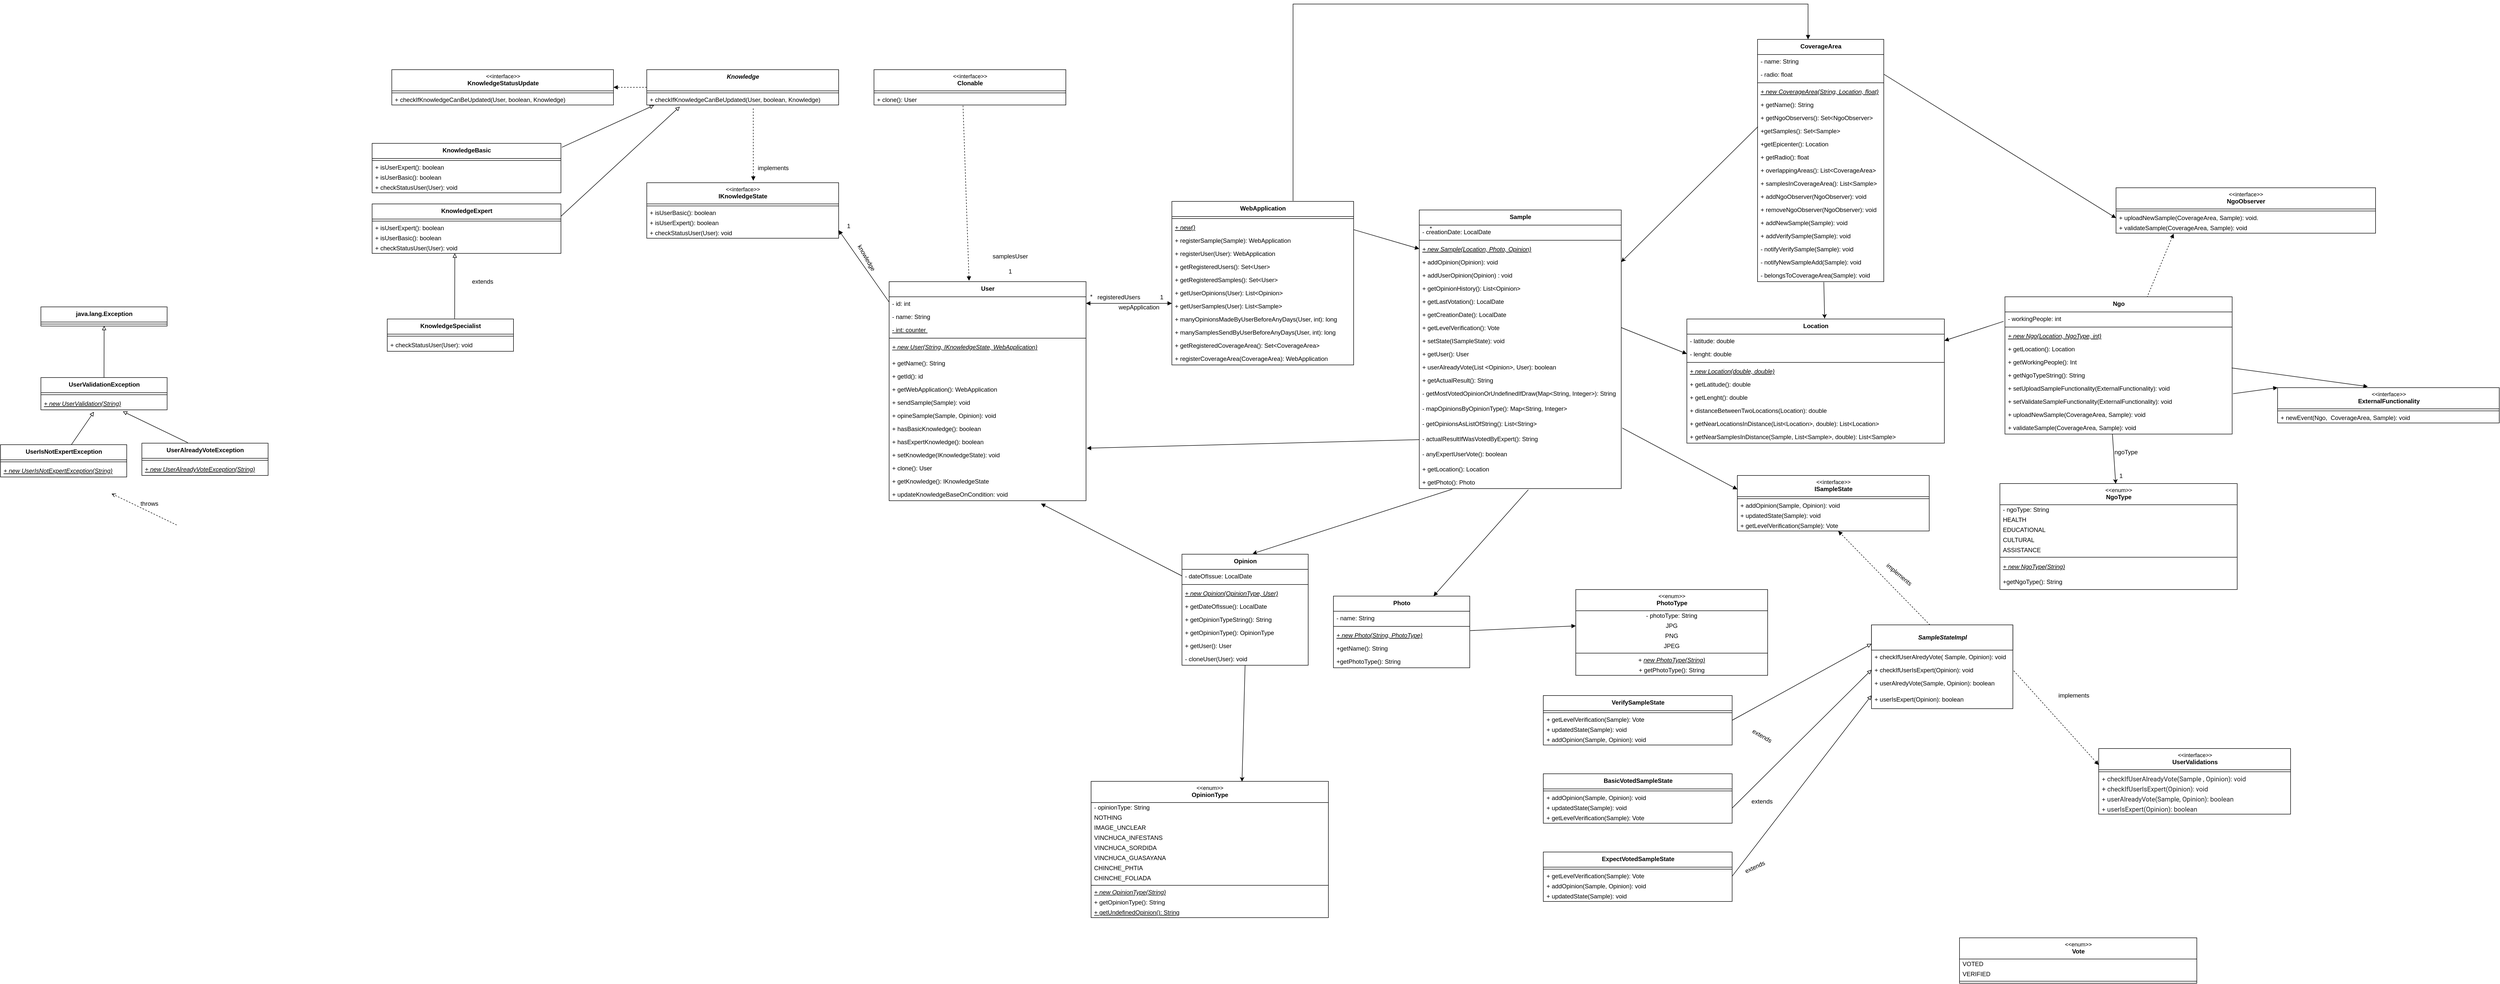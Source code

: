 <mxfile version="18.2.0" type="github">
  <diagram id="ae7LBZ6DJG40jsGKR7rI" name="Page-1">
    <mxGraphModel dx="4548" dy="626" grid="1" gridSize="10" guides="1" tooltips="1" connect="1" arrows="1" fold="1" page="1" pageScale="1" pageWidth="827" pageHeight="1169" math="0" shadow="0">
      <root>
        <mxCell id="0" />
        <mxCell id="1" parent="0" />
        <mxCell id="K2JFEXqpJTepmIrNeF1m-1" value="&lt;span style=&quot;font-size: 12px ; font-weight: 700&quot;&gt;User&lt;/span&gt;" style="swimlane;fontStyle=0;align=center;verticalAlign=top;childLayout=stackLayout;horizontal=1;startSize=30;horizontalStack=0;resizeParent=1;resizeParentMax=0;resizeLast=0;collapsible=0;marginBottom=0;html=1;labelBackgroundColor=none;labelBorderColor=none;fontSize=11;" parent="1" vertex="1">
          <mxGeometry x="-990" y="1250" width="390" height="434" as="geometry" />
        </mxCell>
        <mxCell id="pHlB20BNlkgOtDpx7atT-137" value="- id: int" style="text;strokeColor=none;fillColor=none;align=left;verticalAlign=top;spacingLeft=4;spacingRight=4;overflow=hidden;rotatable=0;points=[[0,0.5],[1,0.5]];portConstraint=eastwest;fontStyle=0" parent="K2JFEXqpJTepmIrNeF1m-1" vertex="1">
          <mxGeometry y="30" width="390" height="26" as="geometry" />
        </mxCell>
        <mxCell id="O7m9tue0CmrLmK0lqsz_-73" value="- name: String" style="text;strokeColor=none;fillColor=none;align=left;verticalAlign=top;spacingLeft=4;spacingRight=4;overflow=hidden;rotatable=0;points=[[0,0.5],[1,0.5]];portConstraint=eastwest;fontStyle=0" parent="K2JFEXqpJTepmIrNeF1m-1" vertex="1">
          <mxGeometry y="56" width="390" height="26" as="geometry" />
        </mxCell>
        <mxCell id="-q0EUT8JvktaprCaDrNs-48" value="- int: counter " style="text;strokeColor=none;fillColor=none;align=left;verticalAlign=top;spacingLeft=4;spacingRight=4;overflow=hidden;rotatable=0;points=[[0,0.5],[1,0.5]];portConstraint=eastwest;fontStyle=4" parent="K2JFEXqpJTepmIrNeF1m-1" vertex="1">
          <mxGeometry y="82" width="390" height="26" as="geometry" />
        </mxCell>
        <mxCell id="K2JFEXqpJTepmIrNeF1m-3" value="" style="line;strokeWidth=1;fillColor=none;align=left;verticalAlign=middle;spacingTop=-1;spacingLeft=3;spacingRight=3;rotatable=0;labelPosition=right;points=[];portConstraint=eastwest;labelBackgroundColor=none;labelBorderColor=none;fontSize=11;html=1;" parent="K2JFEXqpJTepmIrNeF1m-1" vertex="1">
          <mxGeometry y="108" width="390" height="8" as="geometry" />
        </mxCell>
        <mxCell id="AvihFjAqHNHrfM0knBo_-65" value="+ new User(String, IKnowledgeState, WebApplication)" style="text;strokeColor=none;fillColor=none;align=left;verticalAlign=top;spacingLeft=4;spacingRight=4;overflow=hidden;rotatable=0;points=[[0,0.5],[1,0.5]];portConstraint=eastwest;fontStyle=6;whiteSpace=wrap;" parent="K2JFEXqpJTepmIrNeF1m-1" vertex="1">
          <mxGeometry y="116" width="390" height="32" as="geometry" />
        </mxCell>
        <mxCell id="O7m9tue0CmrLmK0lqsz_-75" value="+ getName(): String" style="text;strokeColor=none;fillColor=none;align=left;verticalAlign=top;spacingLeft=4;spacingRight=4;overflow=hidden;rotatable=0;points=[[0,0.5],[1,0.5]];portConstraint=eastwest;fontStyle=0" parent="K2JFEXqpJTepmIrNeF1m-1" vertex="1">
          <mxGeometry y="148" width="390" height="26" as="geometry" />
        </mxCell>
        <mxCell id="-q0EUT8JvktaprCaDrNs-50" value="+ getId(): id" style="text;strokeColor=none;fillColor=none;align=left;verticalAlign=top;spacingLeft=4;spacingRight=4;overflow=hidden;rotatable=0;points=[[0,0.5],[1,0.5]];portConstraint=eastwest;fontStyle=0" parent="K2JFEXqpJTepmIrNeF1m-1" vertex="1">
          <mxGeometry y="174" width="390" height="26" as="geometry" />
        </mxCell>
        <mxCell id="-q0EUT8JvktaprCaDrNs-51" value="+ getWebApplication(): WebApplication" style="text;strokeColor=none;fillColor=none;align=left;verticalAlign=top;spacingLeft=4;spacingRight=4;overflow=hidden;rotatable=0;points=[[0,0.5],[1,0.5]];portConstraint=eastwest;fontStyle=0" parent="K2JFEXqpJTepmIrNeF1m-1" vertex="1">
          <mxGeometry y="200" width="390" height="26" as="geometry" />
        </mxCell>
        <mxCell id="-q0EUT8JvktaprCaDrNs-62" value="+ sendSample(Sample): void" style="text;strokeColor=none;fillColor=none;align=left;verticalAlign=top;spacingLeft=4;spacingRight=4;overflow=hidden;rotatable=0;points=[[0,0.5],[1,0.5]];portConstraint=eastwest;fontStyle=0" parent="K2JFEXqpJTepmIrNeF1m-1" vertex="1">
          <mxGeometry y="226" width="390" height="26" as="geometry" />
        </mxCell>
        <mxCell id="AvihFjAqHNHrfM0knBo_-64" value="+ opineSample(Sample, Opinion): void" style="text;strokeColor=none;fillColor=none;align=left;verticalAlign=top;spacingLeft=4;spacingRight=4;overflow=hidden;rotatable=0;points=[[0,0.5],[1,0.5]];portConstraint=eastwest;fontStyle=0" parent="K2JFEXqpJTepmIrNeF1m-1" vertex="1">
          <mxGeometry y="252" width="390" height="26" as="geometry" />
        </mxCell>
        <mxCell id="-q0EUT8JvktaprCaDrNs-54" value="+ hasBasicKnowledge(): boolean" style="text;strokeColor=none;fillColor=none;align=left;verticalAlign=top;spacingLeft=4;spacingRight=4;overflow=hidden;rotatable=0;points=[[0,0.5],[1,0.5]];portConstraint=eastwest;fontStyle=0" parent="K2JFEXqpJTepmIrNeF1m-1" vertex="1">
          <mxGeometry y="278" width="390" height="26" as="geometry" />
        </mxCell>
        <mxCell id="-q0EUT8JvktaprCaDrNs-55" value="+ hasExpertKnowledge(): boolean" style="text;strokeColor=none;fillColor=none;align=left;verticalAlign=top;spacingLeft=4;spacingRight=4;overflow=hidden;rotatable=0;points=[[0,0.5],[1,0.5]];portConstraint=eastwest;fontStyle=0" parent="K2JFEXqpJTepmIrNeF1m-1" vertex="1">
          <mxGeometry y="304" width="390" height="26" as="geometry" />
        </mxCell>
        <mxCell id="-q0EUT8JvktaprCaDrNs-57" value="+ setKnowledge(IKnowledgeState): void&#xa;" style="text;strokeColor=none;fillColor=none;align=left;verticalAlign=top;spacingLeft=4;spacingRight=4;overflow=hidden;rotatable=0;points=[[0,0.5],[1,0.5]];portConstraint=eastwest;fontStyle=0" parent="K2JFEXqpJTepmIrNeF1m-1" vertex="1">
          <mxGeometry y="330" width="390" height="26" as="geometry" />
        </mxCell>
        <mxCell id="-q0EUT8JvktaprCaDrNs-59" value="+ clone(): User" style="text;strokeColor=none;fillColor=none;align=left;verticalAlign=top;spacingLeft=4;spacingRight=4;overflow=hidden;rotatable=0;points=[[0,0.5],[1,0.5]];portConstraint=eastwest;fontStyle=0" parent="K2JFEXqpJTepmIrNeF1m-1" vertex="1">
          <mxGeometry y="356" width="390" height="26" as="geometry" />
        </mxCell>
        <mxCell id="-q0EUT8JvktaprCaDrNs-60" value="+ getKnowledge(): IKnowledgeState" style="text;strokeColor=none;fillColor=none;align=left;verticalAlign=top;spacingLeft=4;spacingRight=4;overflow=hidden;rotatable=0;points=[[0,0.5],[1,0.5]];portConstraint=eastwest;fontStyle=0" parent="K2JFEXqpJTepmIrNeF1m-1" vertex="1">
          <mxGeometry y="382" width="390" height="26" as="geometry" />
        </mxCell>
        <mxCell id="-q0EUT8JvktaprCaDrNs-61" value="+ updateKnowledgeBaseOnCondition: void" style="text;strokeColor=none;fillColor=none;align=left;verticalAlign=top;spacingLeft=4;spacingRight=4;overflow=hidden;rotatable=0;points=[[0,0.5],[1,0.5]];portConstraint=eastwest;fontStyle=0" parent="K2JFEXqpJTepmIrNeF1m-1" vertex="1">
          <mxGeometry y="408" width="390" height="26" as="geometry" />
        </mxCell>
        <mxCell id="K2JFEXqpJTepmIrNeF1m-9" value="&amp;lt;&amp;lt;interface&amp;gt;&amp;gt;&lt;br&gt;&lt;b style=&quot;font-size: 12px;&quot;&gt;IKnowledgeState&lt;/b&gt;" style="swimlane;fontStyle=0;align=center;verticalAlign=top;childLayout=stackLayout;horizontal=1;startSize=42;horizontalStack=0;resizeParent=1;resizeParentMax=0;resizeLast=0;collapsible=0;marginBottom=0;html=1;labelBackgroundColor=none;labelBorderColor=none;fontSize=11;" parent="1" vertex="1">
          <mxGeometry x="-1470" y="1054" width="380" height="110" as="geometry" />
        </mxCell>
        <mxCell id="K2JFEXqpJTepmIrNeF1m-10" value="" style="line;strokeWidth=1;fillColor=none;align=left;verticalAlign=middle;spacingTop=-1;spacingLeft=3;spacingRight=3;rotatable=0;labelPosition=right;points=[];portConstraint=eastwest;labelBackgroundColor=none;labelBorderColor=none;fontSize=11;html=1;" parent="K2JFEXqpJTepmIrNeF1m-9" vertex="1">
          <mxGeometry y="42" width="380" height="8" as="geometry" />
        </mxCell>
        <mxCell id="AvihFjAqHNHrfM0knBo_-20" value="&lt;span style=&quot;font-size: 12px&quot;&gt;+ isUserBasic(): boolean&lt;/span&gt;" style="text;html=1;strokeColor=none;fillColor=none;align=left;verticalAlign=middle;spacingLeft=4;spacingRight=4;overflow=hidden;rotatable=0;points=[[0,0.5],[1,0.5]];portConstraint=eastwest;labelBackgroundColor=none;labelBorderColor=none;fontSize=11;" parent="K2JFEXqpJTepmIrNeF1m-9" vertex="1">
          <mxGeometry y="50" width="380" height="20" as="geometry" />
        </mxCell>
        <mxCell id="AvihFjAqHNHrfM0knBo_-19" value="&lt;span style=&quot;font-size: 12px&quot;&gt;+ isUserExpert(): boolean&lt;/span&gt;" style="text;html=1;strokeColor=none;fillColor=none;align=left;verticalAlign=middle;spacingLeft=4;spacingRight=4;overflow=hidden;rotatable=0;points=[[0,0.5],[1,0.5]];portConstraint=eastwest;labelBackgroundColor=none;labelBorderColor=none;fontSize=11;" parent="K2JFEXqpJTepmIrNeF1m-9" vertex="1">
          <mxGeometry y="70" width="380" height="20" as="geometry" />
        </mxCell>
        <mxCell id="AvihFjAqHNHrfM0knBo_-21" value="&lt;font style=&quot;font-size: 12px;&quot;&gt;+ checkStatusUser(User): void&lt;/font&gt;" style="text;html=1;strokeColor=none;fillColor=none;align=left;verticalAlign=middle;spacingLeft=4;spacingRight=4;overflow=hidden;rotatable=0;points=[[0,0.5],[1,0.5]];portConstraint=eastwest;labelBackgroundColor=none;labelBorderColor=none;fontSize=10;" parent="K2JFEXqpJTepmIrNeF1m-9" vertex="1">
          <mxGeometry y="90" width="380" height="20" as="geometry" />
        </mxCell>
        <mxCell id="pHlB20BNlkgOtDpx7atT-3" value="&lt;span style=&quot;font-size: 12px ; font-weight: 700&quot;&gt;Sample&lt;/span&gt;" style="swimlane;fontStyle=0;align=center;verticalAlign=top;childLayout=stackLayout;horizontal=1;startSize=30;horizontalStack=0;resizeParent=1;resizeParentMax=0;resizeLast=0;collapsible=0;marginBottom=0;html=1;labelBackgroundColor=none;labelBorderColor=none;fontSize=11;" parent="1" vertex="1">
          <mxGeometry x="60" y="1108" width="400" height="552" as="geometry" />
        </mxCell>
        <mxCell id="-q0EUT8JvktaprCaDrNs-36" value="- creationDate: LocalDate" style="text;strokeColor=none;fillColor=none;align=left;verticalAlign=top;spacingLeft=4;spacingRight=4;overflow=hidden;rotatable=0;points=[[0,0.5],[1,0.5]];portConstraint=eastwest;fontStyle=0" parent="pHlB20BNlkgOtDpx7atT-3" vertex="1">
          <mxGeometry y="30" width="400" height="26" as="geometry" />
        </mxCell>
        <mxCell id="pHlB20BNlkgOtDpx7atT-5" value="" style="line;strokeWidth=1;fillColor=none;align=left;verticalAlign=middle;spacingTop=-1;spacingLeft=3;spacingRight=3;rotatable=0;labelPosition=right;points=[];portConstraint=eastwest;labelBackgroundColor=none;labelBorderColor=none;fontSize=11;html=1;" parent="pHlB20BNlkgOtDpx7atT-3" vertex="1">
          <mxGeometry y="56" width="400" height="8" as="geometry" />
        </mxCell>
        <mxCell id="6lASS8veZX1gM6u_2w7_-21" value="+ new Sample(Location, Photo, Opinion)" style="text;strokeColor=none;fillColor=none;align=left;verticalAlign=top;spacingLeft=4;spacingRight=4;overflow=hidden;rotatable=0;points=[[0,0.5],[1,0.5]];portConstraint=eastwest;fontStyle=6" vertex="1" parent="pHlB20BNlkgOtDpx7atT-3">
          <mxGeometry y="64" width="400" height="26" as="geometry" />
        </mxCell>
        <mxCell id="6lASS8veZX1gM6u_2w7_-22" value="+ addOpinion(Opinion): void" style="text;strokeColor=none;fillColor=none;align=left;verticalAlign=top;spacingLeft=4;spacingRight=4;overflow=hidden;rotatable=0;points=[[0,0.5],[1,0.5]];portConstraint=eastwest;fontStyle=0" vertex="1" parent="pHlB20BNlkgOtDpx7atT-3">
          <mxGeometry y="90" width="400" height="26" as="geometry" />
        </mxCell>
        <mxCell id="pHlB20BNlkgOtDpx7atT-6" value="+ addUserOpinion(Opinion) : void" style="text;strokeColor=none;fillColor=none;align=left;verticalAlign=top;spacingLeft=4;spacingRight=4;overflow=hidden;rotatable=0;points=[[0,0.5],[1,0.5]];portConstraint=eastwest;fontStyle=0" parent="pHlB20BNlkgOtDpx7atT-3" vertex="1">
          <mxGeometry y="116" width="400" height="26" as="geometry" />
        </mxCell>
        <mxCell id="_neJQCjdiO2XLyn74PPV-9" value="+ getOpinionHistory(): List&lt;Opinion&gt;" style="text;strokeColor=none;fillColor=none;align=left;verticalAlign=top;spacingLeft=4;spacingRight=4;overflow=hidden;rotatable=0;points=[[0,0.5],[1,0.5]];portConstraint=eastwest;fontStyle=0" parent="pHlB20BNlkgOtDpx7atT-3" vertex="1">
          <mxGeometry y="142" width="400" height="26" as="geometry" />
        </mxCell>
        <mxCell id="_neJQCjdiO2XLyn74PPV-10" value="+ getLastVotation(): LocalDate" style="text;strokeColor=none;fillColor=none;align=left;verticalAlign=top;spacingLeft=4;spacingRight=4;overflow=hidden;rotatable=0;points=[[0,0.5],[1,0.5]];portConstraint=eastwest;fontStyle=0" parent="pHlB20BNlkgOtDpx7atT-3" vertex="1">
          <mxGeometry y="168" width="400" height="26" as="geometry" />
        </mxCell>
        <mxCell id="_neJQCjdiO2XLyn74PPV-11" value="+ getCreationDate(): LocalDate" style="text;strokeColor=none;fillColor=none;align=left;verticalAlign=top;spacingLeft=4;spacingRight=4;overflow=hidden;rotatable=0;points=[[0,0.5],[1,0.5]];portConstraint=eastwest;fontStyle=0" parent="pHlB20BNlkgOtDpx7atT-3" vertex="1">
          <mxGeometry y="194" width="400" height="26" as="geometry" />
        </mxCell>
        <mxCell id="-q0EUT8JvktaprCaDrNs-41" value="+ getLevelVerification(): Vote" style="text;strokeColor=none;fillColor=none;align=left;verticalAlign=top;spacingLeft=4;spacingRight=4;overflow=hidden;rotatable=0;points=[[0,0.5],[1,0.5]];portConstraint=eastwest;fontStyle=0" parent="pHlB20BNlkgOtDpx7atT-3" vertex="1">
          <mxGeometry y="220" width="400" height="26" as="geometry" />
        </mxCell>
        <mxCell id="-q0EUT8JvktaprCaDrNs-44" value="+ setState(ISampleState): void" style="text;strokeColor=none;fillColor=none;align=left;verticalAlign=top;spacingLeft=4;spacingRight=4;overflow=hidden;rotatable=0;points=[[0,0.5],[1,0.5]];portConstraint=eastwest;fontStyle=0" parent="pHlB20BNlkgOtDpx7atT-3" vertex="1">
          <mxGeometry y="246" width="400" height="26" as="geometry" />
        </mxCell>
        <mxCell id="6lASS8veZX1gM6u_2w7_-23" value="+ getUser(): User" style="text;strokeColor=none;fillColor=none;align=left;verticalAlign=top;spacingLeft=4;spacingRight=4;overflow=hidden;rotatable=0;points=[[0,0.5],[1,0.5]];portConstraint=eastwest;fontStyle=0" vertex="1" parent="pHlB20BNlkgOtDpx7atT-3">
          <mxGeometry y="272" width="400" height="26" as="geometry" />
        </mxCell>
        <mxCell id="-q0EUT8JvktaprCaDrNs-45" value="+ userAlreadyVote(List &lt;Opinion&gt;, User): boolean" style="text;strokeColor=none;fillColor=none;align=left;verticalAlign=top;spacingLeft=4;spacingRight=4;overflow=hidden;rotatable=0;points=[[0,0.5],[1,0.5]];portConstraint=eastwest;fontStyle=0" parent="pHlB20BNlkgOtDpx7atT-3" vertex="1">
          <mxGeometry y="298" width="400" height="26" as="geometry" />
        </mxCell>
        <mxCell id="-q0EUT8JvktaprCaDrNs-46" value="+ getActualResult(): String" style="text;strokeColor=none;fillColor=none;align=left;verticalAlign=top;spacingLeft=4;spacingRight=4;overflow=hidden;rotatable=0;points=[[0,0.5],[1,0.5]];portConstraint=eastwest;fontStyle=0" parent="pHlB20BNlkgOtDpx7atT-3" vertex="1">
          <mxGeometry y="324" width="400" height="26" as="geometry" />
        </mxCell>
        <mxCell id="6lASS8veZX1gM6u_2w7_-24" value="- getMostVotedOpinionOrUndefinedIfDraw(Map&lt;String, Integer&gt;): String" style="text;strokeColor=none;fillColor=none;align=left;verticalAlign=top;spacingLeft=4;spacingRight=4;overflow=hidden;rotatable=0;points=[[0,0.5],[1,0.5]];portConstraint=eastwest;fontStyle=0" vertex="1" parent="pHlB20BNlkgOtDpx7atT-3">
          <mxGeometry y="350" width="400" height="30" as="geometry" />
        </mxCell>
        <mxCell id="6lASS8veZX1gM6u_2w7_-25" value="- mapOpinionsByOpinionType(): Map&lt;String, Integer&gt;" style="text;strokeColor=none;fillColor=none;align=left;verticalAlign=top;spacingLeft=4;spacingRight=4;overflow=hidden;rotatable=0;points=[[0,0.5],[1,0.5]];portConstraint=eastwest;fontStyle=0" vertex="1" parent="pHlB20BNlkgOtDpx7atT-3">
          <mxGeometry y="380" width="400" height="30" as="geometry" />
        </mxCell>
        <mxCell id="6lASS8veZX1gM6u_2w7_-26" value="- getOpinionsAsListOfString(): List&lt;String&gt;&#xa;&#xa;" style="text;strokeColor=none;fillColor=none;align=left;verticalAlign=top;spacingLeft=4;spacingRight=4;overflow=hidden;rotatable=0;points=[[0,0.5],[1,0.5]];portConstraint=eastwest;fontStyle=0" vertex="1" parent="pHlB20BNlkgOtDpx7atT-3">
          <mxGeometry y="410" width="400" height="30" as="geometry" />
        </mxCell>
        <mxCell id="6lASS8veZX1gM6u_2w7_-27" value="- actualResultIfWasVotedByExpert(): String&#xa;" style="text;strokeColor=none;fillColor=none;align=left;verticalAlign=top;spacingLeft=4;spacingRight=4;overflow=hidden;rotatable=0;points=[[0,0.5],[1,0.5]];portConstraint=eastwest;fontStyle=0" vertex="1" parent="pHlB20BNlkgOtDpx7atT-3">
          <mxGeometry y="440" width="400" height="30" as="geometry" />
        </mxCell>
        <mxCell id="6lASS8veZX1gM6u_2w7_-28" value="- anyExpertUserVote(): boolean" style="text;strokeColor=none;fillColor=none;align=left;verticalAlign=top;spacingLeft=4;spacingRight=4;overflow=hidden;rotatable=0;points=[[0,0.5],[1,0.5]];portConstraint=eastwest;fontStyle=0" vertex="1" parent="pHlB20BNlkgOtDpx7atT-3">
          <mxGeometry y="470" width="400" height="30" as="geometry" />
        </mxCell>
        <mxCell id="6lASS8veZX1gM6u_2w7_-31" value="+ getLocation(): Location" style="text;strokeColor=none;fillColor=none;align=left;verticalAlign=top;spacingLeft=4;spacingRight=4;overflow=hidden;rotatable=0;points=[[0,0.5],[1,0.5]];portConstraint=eastwest;fontStyle=0" vertex="1" parent="pHlB20BNlkgOtDpx7atT-3">
          <mxGeometry y="500" width="400" height="26" as="geometry" />
        </mxCell>
        <mxCell id="6lASS8veZX1gM6u_2w7_-32" value="+ getPhoto(): Photo" style="text;strokeColor=none;fillColor=none;align=left;verticalAlign=top;spacingLeft=4;spacingRight=4;overflow=hidden;rotatable=0;points=[[0,0.5],[1,0.5]];portConstraint=eastwest;fontStyle=0" vertex="1" parent="pHlB20BNlkgOtDpx7atT-3">
          <mxGeometry y="526" width="400" height="26" as="geometry" />
        </mxCell>
        <mxCell id="pHlB20BNlkgOtDpx7atT-100" value="&lt;span style=&quot;font-size: 12px;&quot;&gt;&lt;b&gt;Photo&lt;/b&gt;&lt;/span&gt;" style="swimlane;fontStyle=0;align=center;verticalAlign=top;childLayout=stackLayout;horizontal=1;startSize=30;horizontalStack=0;resizeParent=1;resizeParentMax=0;resizeLast=0;collapsible=0;marginBottom=0;html=1;labelBackgroundColor=none;labelBorderColor=none;fontSize=11;" parent="1" vertex="1">
          <mxGeometry x="-110" y="1873" width="270" height="142" as="geometry" />
        </mxCell>
        <mxCell id="pHlB20BNlkgOtDpx7atT-103" value="- name: String" style="text;strokeColor=none;fillColor=none;align=left;verticalAlign=top;spacingLeft=4;spacingRight=4;overflow=hidden;rotatable=0;points=[[0,0.5],[1,0.5]];portConstraint=eastwest;fontStyle=0" parent="pHlB20BNlkgOtDpx7atT-100" vertex="1">
          <mxGeometry y="30" width="270" height="26" as="geometry" />
        </mxCell>
        <mxCell id="pHlB20BNlkgOtDpx7atT-102" value="" style="line;strokeWidth=1;fillColor=none;align=left;verticalAlign=middle;spacingTop=-1;spacingLeft=3;spacingRight=3;rotatable=0;labelPosition=right;points=[];portConstraint=eastwest;labelBackgroundColor=none;labelBorderColor=none;fontSize=11;html=1;" parent="pHlB20BNlkgOtDpx7atT-100" vertex="1">
          <mxGeometry y="56" width="270" height="8" as="geometry" />
        </mxCell>
        <mxCell id="-q0EUT8JvktaprCaDrNs-32" value="+ new Photo(String, PhotoType)" style="text;strokeColor=none;fillColor=none;align=left;verticalAlign=top;spacingLeft=4;spacingRight=4;overflow=hidden;rotatable=0;points=[[0,0.5],[1,0.5]];portConstraint=eastwest;fontStyle=6" parent="pHlB20BNlkgOtDpx7atT-100" vertex="1">
          <mxGeometry y="64" width="270" height="26" as="geometry" />
        </mxCell>
        <mxCell id="-q0EUT8JvktaprCaDrNs-33" value="+getName(): String" style="text;strokeColor=none;fillColor=none;align=left;verticalAlign=top;spacingLeft=4;spacingRight=4;overflow=hidden;rotatable=0;points=[[0,0.5],[1,0.5]];portConstraint=eastwest;fontStyle=0" parent="pHlB20BNlkgOtDpx7atT-100" vertex="1">
          <mxGeometry y="90" width="270" height="26" as="geometry" />
        </mxCell>
        <mxCell id="-q0EUT8JvktaprCaDrNs-34" value="+getPhotoType(): String" style="text;strokeColor=none;fillColor=none;align=left;verticalAlign=top;spacingLeft=4;spacingRight=4;overflow=hidden;rotatable=0;points=[[0,0.5],[1,0.5]];portConstraint=eastwest;fontStyle=0" parent="pHlB20BNlkgOtDpx7atT-100" vertex="1">
          <mxGeometry y="116" width="270" height="26" as="geometry" />
        </mxCell>
        <mxCell id="cK6lhMqTZY_zGtxXsKJP-35" value="&lt;b style=&quot;font-size: 12px;&quot;&gt;KnowledgeBasic&lt;/b&gt;" style="swimlane;fontStyle=0;align=center;verticalAlign=top;childLayout=stackLayout;horizontal=1;startSize=30;horizontalStack=0;resizeParent=1;resizeParentMax=0;resizeLast=0;collapsible=0;marginBottom=0;html=1;labelBackgroundColor=none;labelBorderColor=none;fontSize=11;" parent="1" vertex="1">
          <mxGeometry x="-2014" y="976" width="374" height="98" as="geometry" />
        </mxCell>
        <mxCell id="cK6lhMqTZY_zGtxXsKJP-36" value="" style="line;strokeWidth=1;fillColor=none;align=left;verticalAlign=middle;spacingTop=-1;spacingLeft=3;spacingRight=3;rotatable=0;labelPosition=right;points=[];portConstraint=eastwest;labelBackgroundColor=none;labelBorderColor=none;fontSize=11;html=1;" parent="cK6lhMqTZY_zGtxXsKJP-35" vertex="1">
          <mxGeometry y="30" width="374" height="8" as="geometry" />
        </mxCell>
        <mxCell id="AvihFjAqHNHrfM0knBo_-27" value="&lt;span style=&quot;font-size: 12px&quot;&gt;+ isUserExpert(): boolean&lt;/span&gt;" style="text;html=1;strokeColor=none;fillColor=none;align=left;verticalAlign=middle;spacingLeft=4;spacingRight=4;overflow=hidden;rotatable=0;points=[[0,0.5],[1,0.5]];portConstraint=eastwest;labelBackgroundColor=none;labelBorderColor=none;fontSize=11;" parent="cK6lhMqTZY_zGtxXsKJP-35" vertex="1">
          <mxGeometry y="38" width="374" height="20" as="geometry" />
        </mxCell>
        <mxCell id="AvihFjAqHNHrfM0knBo_-28" value="&lt;span style=&quot;font-size: 12px&quot;&gt;+ isUserBasic(): boolean&lt;/span&gt;" style="text;html=1;strokeColor=none;fillColor=none;align=left;verticalAlign=middle;spacingLeft=4;spacingRight=4;overflow=hidden;rotatable=0;points=[[0,0.5],[1,0.5]];portConstraint=eastwest;labelBackgroundColor=none;labelBorderColor=none;fontSize=11;" parent="cK6lhMqTZY_zGtxXsKJP-35" vertex="1">
          <mxGeometry y="58" width="374" height="20" as="geometry" />
        </mxCell>
        <mxCell id="AvihFjAqHNHrfM0knBo_-29" value="&lt;span style=&quot;font-size: 12px;&quot;&gt;+ checkStatusUser(User): void&lt;/span&gt;" style="text;html=1;strokeColor=none;fillColor=none;align=left;verticalAlign=middle;spacingLeft=4;spacingRight=4;overflow=hidden;rotatable=0;points=[[0,0.5],[1,0.5]];portConstraint=eastwest;labelBackgroundColor=none;labelBorderColor=none;fontSize=11;" parent="cK6lhMqTZY_zGtxXsKJP-35" vertex="1">
          <mxGeometry y="78" width="374" height="20" as="geometry" />
        </mxCell>
        <mxCell id="cK6lhMqTZY_zGtxXsKJP-38" value="&lt;b style=&quot;font-size: 12px;&quot;&gt;KnowledgeExpert&lt;/b&gt;" style="swimlane;fontStyle=0;align=center;verticalAlign=top;childLayout=stackLayout;horizontal=1;startSize=30;horizontalStack=0;resizeParent=1;resizeParentMax=0;resizeLast=0;collapsible=0;marginBottom=0;html=1;labelBackgroundColor=none;labelBorderColor=none;fontSize=11;" parent="1" vertex="1">
          <mxGeometry x="-2014" y="1096" width="374" height="98" as="geometry" />
        </mxCell>
        <mxCell id="cK6lhMqTZY_zGtxXsKJP-39" value="" style="line;strokeWidth=1;fillColor=none;align=left;verticalAlign=middle;spacingTop=-1;spacingLeft=3;spacingRight=3;rotatable=0;labelPosition=right;points=[];portConstraint=eastwest;labelBackgroundColor=none;labelBorderColor=none;fontSize=11;html=1;" parent="cK6lhMqTZY_zGtxXsKJP-38" vertex="1">
          <mxGeometry y="30" width="374" height="8" as="geometry" />
        </mxCell>
        <mxCell id="AvihFjAqHNHrfM0knBo_-32" value="&lt;span style=&quot;font-size: 12px&quot;&gt;+ isUserExpert(): boolean&lt;/span&gt;" style="text;html=1;strokeColor=none;fillColor=none;align=left;verticalAlign=middle;spacingLeft=4;spacingRight=4;overflow=hidden;rotatable=0;points=[[0,0.5],[1,0.5]];portConstraint=eastwest;labelBackgroundColor=none;labelBorderColor=none;fontSize=11;" parent="cK6lhMqTZY_zGtxXsKJP-38" vertex="1">
          <mxGeometry y="38" width="374" height="20" as="geometry" />
        </mxCell>
        <mxCell id="AvihFjAqHNHrfM0knBo_-33" value="&lt;span style=&quot;font-size: 12px&quot;&gt;+ isUserBasic(): boolean&lt;/span&gt;" style="text;html=1;strokeColor=none;fillColor=none;align=left;verticalAlign=middle;spacingLeft=4;spacingRight=4;overflow=hidden;rotatable=0;points=[[0,0.5],[1,0.5]];portConstraint=eastwest;labelBackgroundColor=none;labelBorderColor=none;fontSize=11;" parent="cK6lhMqTZY_zGtxXsKJP-38" vertex="1">
          <mxGeometry y="58" width="374" height="20" as="geometry" />
        </mxCell>
        <mxCell id="AvihFjAqHNHrfM0knBo_-34" value="&lt;span style=&quot;font-size: 12px&quot;&gt;+ checkStatusUser(User): void&lt;/span&gt;" style="text;html=1;strokeColor=none;fillColor=none;align=left;verticalAlign=middle;spacingLeft=4;spacingRight=4;overflow=hidden;rotatable=0;points=[[0,0.5],[1,0.5]];portConstraint=eastwest;labelBackgroundColor=none;labelBorderColor=none;fontSize=11;" parent="cK6lhMqTZY_zGtxXsKJP-38" vertex="1">
          <mxGeometry y="78" width="374" height="20" as="geometry" />
        </mxCell>
        <mxCell id="cK6lhMqTZY_zGtxXsKJP-41" value="&lt;b style=&quot;font-size: 12px;&quot;&gt;Knowledge&lt;/b&gt;&lt;span style=&quot;font-size: 12px;&quot;&gt;&lt;b&gt;Specialist&lt;/b&gt;&lt;/span&gt;" style="swimlane;fontStyle=0;align=center;verticalAlign=top;childLayout=stackLayout;horizontal=1;startSize=30;horizontalStack=0;resizeParent=1;resizeParentMax=0;resizeLast=0;collapsible=0;marginBottom=0;html=1;labelBackgroundColor=none;labelBorderColor=none;fontSize=11;" parent="1" vertex="1">
          <mxGeometry x="-1984" y="1324" width="250" height="64" as="geometry" />
        </mxCell>
        <mxCell id="cK6lhMqTZY_zGtxXsKJP-42" value="" style="line;strokeWidth=1;fillColor=none;align=left;verticalAlign=middle;spacingTop=-1;spacingLeft=3;spacingRight=3;rotatable=0;labelPosition=right;points=[];portConstraint=eastwest;labelBackgroundColor=none;labelBorderColor=none;fontSize=11;html=1;" parent="cK6lhMqTZY_zGtxXsKJP-41" vertex="1">
          <mxGeometry y="30" width="250" height="8" as="geometry" />
        </mxCell>
        <mxCell id="cK6lhMqTZY_zGtxXsKJP-43" value="+ checkStatusUser(User): void" style="text;strokeColor=none;fillColor=none;align=left;verticalAlign=top;spacingLeft=4;spacingRight=4;overflow=hidden;rotatable=0;points=[[0,0.5],[1,0.5]];portConstraint=eastwest;fontStyle=0" parent="cK6lhMqTZY_zGtxXsKJP-41" vertex="1">
          <mxGeometry y="38" width="250" height="26" as="geometry" />
        </mxCell>
        <mxCell id="AvihFjAqHNHrfM0knBo_-1" value="&lt;span style=&quot;font-size: 12px ; font-weight: 700&quot;&gt;WebApplication&lt;/span&gt;" style="swimlane;fontStyle=0;align=center;verticalAlign=top;childLayout=stackLayout;horizontal=1;startSize=30;horizontalStack=0;resizeParent=1;resizeParentMax=0;resizeLast=0;collapsible=0;marginBottom=0;html=1;labelBackgroundColor=none;labelBorderColor=none;fontSize=11;" parent="1" vertex="1">
          <mxGeometry x="-430" y="1091" width="360" height="324" as="geometry" />
        </mxCell>
        <mxCell id="AvihFjAqHNHrfM0knBo_-3" value="" style="line;strokeWidth=1;fillColor=none;align=left;verticalAlign=middle;spacingTop=-1;spacingLeft=3;spacingRight=3;rotatable=0;labelPosition=right;points=[];portConstraint=eastwest;labelBackgroundColor=none;labelBorderColor=none;fontSize=11;html=1;" parent="AvihFjAqHNHrfM0knBo_-1" vertex="1">
          <mxGeometry y="30" width="360" height="8" as="geometry" />
        </mxCell>
        <mxCell id="AvihFjAqHNHrfM0knBo_-4" value="+ new()" style="text;strokeColor=none;fillColor=none;align=left;verticalAlign=top;spacingLeft=4;spacingRight=4;overflow=hidden;rotatable=0;points=[[0,0.5],[1,0.5]];portConstraint=eastwest;fontStyle=6" parent="AvihFjAqHNHrfM0knBo_-1" vertex="1">
          <mxGeometry y="38" width="360" height="26" as="geometry" />
        </mxCell>
        <mxCell id="O7m9tue0CmrLmK0lqsz_-69" value="+ registerSample(Sample): WebApplication" style="text;strokeColor=none;fillColor=none;align=left;verticalAlign=top;spacingLeft=4;spacingRight=4;overflow=hidden;rotatable=0;points=[[0,0.5],[1,0.5]];portConstraint=eastwest;fontStyle=0" parent="AvihFjAqHNHrfM0knBo_-1" vertex="1">
          <mxGeometry y="64" width="360" height="26" as="geometry" />
        </mxCell>
        <mxCell id="O7m9tue0CmrLmK0lqsz_-70" value="+ registerUser(User): WebApplication" style="text;strokeColor=none;fillColor=none;align=left;verticalAlign=top;spacingLeft=4;spacingRight=4;overflow=hidden;rotatable=0;points=[[0,0.5],[1,0.5]];portConstraint=eastwest;fontStyle=0" parent="AvihFjAqHNHrfM0knBo_-1" vertex="1">
          <mxGeometry y="90" width="360" height="26" as="geometry" />
        </mxCell>
        <mxCell id="O7m9tue0CmrLmK0lqsz_-71" value="+ getRegisteredUsers(): Set&lt;User&gt;" style="text;strokeColor=none;fillColor=none;align=left;verticalAlign=top;spacingLeft=4;spacingRight=4;overflow=hidden;rotatable=0;points=[[0,0.5],[1,0.5]];portConstraint=eastwest;fontStyle=0" parent="AvihFjAqHNHrfM0knBo_-1" vertex="1">
          <mxGeometry y="116" width="360" height="26" as="geometry" />
        </mxCell>
        <mxCell id="O7m9tue0CmrLmK0lqsz_-72" value="+ getRegisteredSamples(): Set&lt;User&gt;" style="text;strokeColor=none;fillColor=none;align=left;verticalAlign=top;spacingLeft=4;spacingRight=4;overflow=hidden;rotatable=0;points=[[0,0.5],[1,0.5]];portConstraint=eastwest;fontStyle=0" parent="AvihFjAqHNHrfM0knBo_-1" vertex="1">
          <mxGeometry y="142" width="360" height="26" as="geometry" />
        </mxCell>
        <mxCell id="-q0EUT8JvktaprCaDrNs-77" value="+ getUserOpinions(User): List&lt;Opinion&gt;" style="text;strokeColor=none;fillColor=none;align=left;verticalAlign=top;spacingLeft=4;spacingRight=4;overflow=hidden;rotatable=0;points=[[0,0.5],[1,0.5]];portConstraint=eastwest;fontStyle=0" parent="AvihFjAqHNHrfM0knBo_-1" vertex="1">
          <mxGeometry y="168" width="360" height="26" as="geometry" />
        </mxCell>
        <mxCell id="-q0EUT8JvktaprCaDrNs-80" value="+ getUserSamples(User): List&lt;Sample&gt;" style="text;strokeColor=none;fillColor=none;align=left;verticalAlign=top;spacingLeft=4;spacingRight=4;overflow=hidden;rotatable=0;points=[[0,0.5],[1,0.5]];portConstraint=eastwest;fontStyle=0" parent="AvihFjAqHNHrfM0knBo_-1" vertex="1">
          <mxGeometry y="194" width="360" height="26" as="geometry" />
        </mxCell>
        <mxCell id="-q0EUT8JvktaprCaDrNs-78" value="+ manyOpinionsMadeByUserBeforeAnyDays(User, int): long" style="text;strokeColor=none;fillColor=none;align=left;verticalAlign=top;spacingLeft=4;spacingRight=4;overflow=hidden;rotatable=0;points=[[0,0.5],[1,0.5]];portConstraint=eastwest;fontStyle=0" parent="AvihFjAqHNHrfM0knBo_-1" vertex="1">
          <mxGeometry y="220" width="360" height="26" as="geometry" />
        </mxCell>
        <mxCell id="-q0EUT8JvktaprCaDrNs-79" value="+ manySamplesSendByUserBeforeAnyDays(User, int): long" style="text;strokeColor=none;fillColor=none;align=left;verticalAlign=top;spacingLeft=4;spacingRight=4;overflow=hidden;rotatable=0;points=[[0,0.5],[1,0.5]];portConstraint=eastwest;fontStyle=0" parent="AvihFjAqHNHrfM0knBo_-1" vertex="1">
          <mxGeometry y="246" width="360" height="26" as="geometry" />
        </mxCell>
        <mxCell id="6lASS8veZX1gM6u_2w7_-66" value="+ getRegisteredCoverageArea(): Set&lt;CoverageArea&gt; " style="text;strokeColor=none;fillColor=none;align=left;verticalAlign=top;spacingLeft=4;spacingRight=4;overflow=hidden;rotatable=0;points=[[0,0.5],[1,0.5]];portConstraint=eastwest;fontStyle=0" vertex="1" parent="AvihFjAqHNHrfM0knBo_-1">
          <mxGeometry y="272" width="360" height="26" as="geometry" />
        </mxCell>
        <mxCell id="6lASS8veZX1gM6u_2w7_-67" value="+ registerCoverageArea(CoverageArea): WebApplication" style="text;strokeColor=none;fillColor=none;align=left;verticalAlign=top;spacingLeft=4;spacingRight=4;overflow=hidden;rotatable=0;points=[[0,0.5],[1,0.5]];portConstraint=eastwest;fontStyle=0" vertex="1" parent="AvihFjAqHNHrfM0knBo_-1">
          <mxGeometry y="298" width="360" height="26" as="geometry" />
        </mxCell>
        <mxCell id="AvihFjAqHNHrfM0knBo_-8" value="" style="endArrow=block;html=1;rounded=0;exitX=1;exitY=0.5;exitDx=0;exitDy=0;startArrow=block;startFill=1;endFill=1;" parent="1" source="pHlB20BNlkgOtDpx7atT-137" edge="1">
          <mxGeometry width="50" height="50" relative="1" as="geometry">
            <mxPoint x="-400" y="850" as="sourcePoint" />
            <mxPoint x="-430" y="1293" as="targetPoint" />
          </mxGeometry>
        </mxCell>
        <mxCell id="AvihFjAqHNHrfM0knBo_-9" value="registeredUsers" style="text;html=1;strokeColor=none;fillColor=none;align=center;verticalAlign=middle;whiteSpace=wrap;rounded=0;" parent="1" vertex="1">
          <mxGeometry x="-580" y="1271" width="90" height="20" as="geometry" />
        </mxCell>
        <mxCell id="AvihFjAqHNHrfM0knBo_-11" value="1" style="text;html=1;strokeColor=none;fillColor=none;align=center;verticalAlign=middle;whiteSpace=wrap;rounded=0;" parent="1" vertex="1">
          <mxGeometry x="-470" y="1271" width="40" height="20" as="geometry" />
        </mxCell>
        <mxCell id="AvihFjAqHNHrfM0knBo_-13" value="" style="endArrow=none;html=1;rounded=0;entryX=0;entryY=0.403;entryDx=0;entryDy=0;exitX=1;exitY=0.2;exitDx=0;exitDy=0;startArrow=block;startFill=1;entryPerimeter=0;exitPerimeter=0;" parent="1" source="AvihFjAqHNHrfM0knBo_-21" target="pHlB20BNlkgOtDpx7atT-137" edge="1">
          <mxGeometry width="50" height="50" relative="1" as="geometry">
            <mxPoint x="-1090" y="1090.688" as="sourcePoint" />
            <mxPoint x="-960" y="1188" as="targetPoint" />
          </mxGeometry>
        </mxCell>
        <mxCell id="AvihFjAqHNHrfM0knBo_-14" value="1" style="text;html=1;strokeColor=none;fillColor=none;align=center;verticalAlign=middle;whiteSpace=wrap;rounded=0;" parent="1" vertex="1">
          <mxGeometry x="-1090" y="1130" width="40" height="20" as="geometry" />
        </mxCell>
        <mxCell id="AvihFjAqHNHrfM0knBo_-15" value="knowledge" style="text;html=1;strokeColor=none;fillColor=none;align=center;verticalAlign=middle;whiteSpace=wrap;rounded=0;rotation=60;" parent="1" vertex="1">
          <mxGeometry x="-1080" y="1193" width="90" height="20" as="geometry" />
        </mxCell>
        <mxCell id="AvihFjAqHNHrfM0knBo_-36" value="" style="endArrow=none;html=1;rounded=0;startArrow=block;startFill=0;entryX=0.534;entryY=-0.012;entryDx=0;entryDy=0;entryPerimeter=0;exitX=0.438;exitY=1.002;exitDx=0;exitDy=0;exitPerimeter=0;" parent="1" source="AvihFjAqHNHrfM0knBo_-34" target="cK6lhMqTZY_zGtxXsKJP-41" edge="1">
          <mxGeometry width="50" height="50" relative="1" as="geometry">
            <mxPoint x="-1800" y="1270" as="sourcePoint" />
            <mxPoint x="-1688" y="1178" as="targetPoint" />
          </mxGeometry>
        </mxCell>
        <mxCell id="AvihFjAqHNHrfM0knBo_-40" value="extends" style="text;html=1;strokeColor=none;fillColor=none;align=center;verticalAlign=middle;whiteSpace=wrap;rounded=0;rotation=0;" parent="1" vertex="1">
          <mxGeometry x="-1840" y="1240" width="90" height="20" as="geometry" />
        </mxCell>
        <mxCell id="AvihFjAqHNHrfM0knBo_-41" value="" style="endArrow=none;html=1;rounded=0;entryX=1.001;entryY=0.173;entryDx=0;entryDy=0;startArrow=block;startFill=1;entryPerimeter=0;exitX=0;exitY=0.5;exitDx=0;exitDy=0;" parent="1" source="6lASS8veZX1gM6u_2w7_-21" target="AvihFjAqHNHrfM0knBo_-1" edge="1">
          <mxGeometry width="50" height="50" relative="1" as="geometry">
            <mxPoint x="100.93" y="1108.794" as="sourcePoint" />
            <mxPoint x="-280" y="1210" as="targetPoint" />
          </mxGeometry>
        </mxCell>
        <mxCell id="AvihFjAqHNHrfM0knBo_-43" value="*" style="text;html=1;strokeColor=none;fillColor=none;align=center;verticalAlign=middle;whiteSpace=wrap;rounded=0;" parent="1" vertex="1">
          <mxGeometry x="63" y="1135" width="40" height="20" as="geometry" />
        </mxCell>
        <mxCell id="AvihFjAqHNHrfM0knBo_-45" value="&amp;lt;&amp;lt;enum&amp;gt;&amp;gt;&lt;br&gt;&lt;b style=&quot;font-size: 12px;&quot;&gt;PhotoType&lt;/b&gt;" style="swimlane;fontStyle=0;align=center;verticalAlign=top;childLayout=stackLayout;horizontal=1;startSize=42;horizontalStack=0;resizeParent=1;resizeParentMax=0;resizeLast=0;collapsible=0;marginBottom=0;html=1;labelBackgroundColor=none;labelBorderColor=none;fontSize=11;" parent="1" vertex="1">
          <mxGeometry x="370" y="1860" width="380" height="170" as="geometry" />
        </mxCell>
        <mxCell id="O7m9tue0CmrLmK0lqsz_-64" value="&lt;span style=&quot;font-size: 12px;&quot;&gt;- photoType: String&lt;/span&gt;" style="text;html=1;strokeColor=none;fillColor=none;align=center;verticalAlign=middle;spacingLeft=4;spacingRight=4;overflow=hidden;rotatable=0;points=[[0,0.5],[1,0.5]];portConstraint=eastwest;labelBackgroundColor=none;labelBorderColor=none;fontSize=11;" parent="AvihFjAqHNHrfM0knBo_-45" vertex="1">
          <mxGeometry y="42" width="380" height="20" as="geometry" />
        </mxCell>
        <mxCell id="AvihFjAqHNHrfM0knBo_-52" value="&lt;span style=&quot;font-size: 12px;&quot;&gt;JPG&lt;/span&gt;" style="text;html=1;strokeColor=none;fillColor=none;align=center;verticalAlign=middle;spacingLeft=4;spacingRight=4;overflow=hidden;rotatable=0;points=[[0,0.5],[1,0.5]];portConstraint=eastwest;labelBackgroundColor=none;labelBorderColor=none;fontSize=11;" parent="AvihFjAqHNHrfM0knBo_-45" vertex="1">
          <mxGeometry y="62" width="380" height="20" as="geometry" />
        </mxCell>
        <mxCell id="AvihFjAqHNHrfM0knBo_-51" value="&lt;span style=&quot;font-size: 12px;&quot;&gt;PNG&lt;/span&gt;" style="text;html=1;strokeColor=none;fillColor=none;align=center;verticalAlign=middle;spacingLeft=4;spacingRight=4;overflow=hidden;rotatable=0;points=[[0,0.5],[1,0.5]];portConstraint=eastwest;labelBackgroundColor=none;labelBorderColor=none;fontSize=11;" parent="AvihFjAqHNHrfM0knBo_-45" vertex="1">
          <mxGeometry y="82" width="380" height="20" as="geometry" />
        </mxCell>
        <mxCell id="AvihFjAqHNHrfM0knBo_-53" value="&lt;span style=&quot;font-size: 12px;&quot;&gt;JPEG&lt;/span&gt;" style="text;html=1;strokeColor=none;fillColor=none;align=center;verticalAlign=middle;spacingLeft=4;spacingRight=4;overflow=hidden;rotatable=0;points=[[0,0.5],[1,0.5]];portConstraint=eastwest;labelBackgroundColor=none;labelBorderColor=none;fontSize=11;" parent="AvihFjAqHNHrfM0knBo_-45" vertex="1">
          <mxGeometry y="102" width="380" height="20" as="geometry" />
        </mxCell>
        <mxCell id="AvihFjAqHNHrfM0knBo_-46" value="" style="line;strokeWidth=1;fillColor=none;align=left;verticalAlign=middle;spacingTop=-1;spacingLeft=3;spacingRight=3;rotatable=0;labelPosition=right;points=[];portConstraint=eastwest;labelBackgroundColor=none;labelBorderColor=none;fontSize=11;html=1;" parent="AvihFjAqHNHrfM0knBo_-45" vertex="1">
          <mxGeometry y="122" width="380" height="8" as="geometry" />
        </mxCell>
        <mxCell id="O7m9tue0CmrLmK0lqsz_-63" value="&lt;span style=&quot;font-size: 12px;&quot;&gt;+ &lt;i&gt;&lt;u&gt;new PhotoType(String)&lt;/u&gt;&lt;/i&gt;&lt;/span&gt;" style="text;html=1;strokeColor=none;fillColor=none;align=center;verticalAlign=middle;spacingLeft=4;spacingRight=4;overflow=hidden;rotatable=0;points=[[0,0.5],[1,0.5]];portConstraint=eastwest;labelBackgroundColor=none;labelBorderColor=none;fontSize=11;" parent="AvihFjAqHNHrfM0knBo_-45" vertex="1">
          <mxGeometry y="130" width="380" height="20" as="geometry" />
        </mxCell>
        <mxCell id="6lASS8veZX1gM6u_2w7_-39" value="&lt;span style=&quot;font-size: 12px;&quot;&gt;+ getPhotoType(): String&lt;/span&gt;" style="text;html=1;strokeColor=none;fillColor=none;align=center;verticalAlign=middle;spacingLeft=4;spacingRight=4;overflow=hidden;rotatable=0;points=[[0,0.5],[1,0.5]];portConstraint=eastwest;labelBackgroundColor=none;labelBorderColor=none;fontSize=11;" vertex="1" parent="AvihFjAqHNHrfM0knBo_-45">
          <mxGeometry y="150" width="380" height="20" as="geometry" />
        </mxCell>
        <mxCell id="AvihFjAqHNHrfM0knBo_-58" value="" style="endArrow=none;html=1;rounded=0;startArrow=block;startFill=1;exitX=0;exitY=0.5;exitDx=0;exitDy=0;entryX=1.003;entryY=0.169;entryDx=0;entryDy=0;entryPerimeter=0;" parent="1" source="AvihFjAqHNHrfM0knBo_-52" target="-q0EUT8JvktaprCaDrNs-32" edge="1">
          <mxGeometry width="50" height="50" relative="1" as="geometry">
            <mxPoint x="-120" y="1926" as="sourcePoint" />
            <mxPoint x="20" y="1929.0" as="targetPoint" />
          </mxGeometry>
        </mxCell>
        <mxCell id="RBOuoibxZ1ReFKzT3zMZ-1" value="&lt;span style=&quot;font-size: 12px;&quot;&gt;&lt;b&gt;Opinion&lt;/b&gt;&lt;/span&gt;" style="swimlane;fontStyle=0;align=center;verticalAlign=top;childLayout=stackLayout;horizontal=1;startSize=30;horizontalStack=0;resizeParent=1;resizeParentMax=0;resizeLast=0;collapsible=0;marginBottom=0;html=1;labelBackgroundColor=none;labelBorderColor=none;fontSize=11;" parent="1" vertex="1">
          <mxGeometry x="-410" y="1790" width="250" height="220" as="geometry" />
        </mxCell>
        <mxCell id="RBOuoibxZ1ReFKzT3zMZ-2" value="- dateOfIssue: LocalDate" style="text;strokeColor=none;fillColor=none;align=left;verticalAlign=top;spacingLeft=4;spacingRight=4;overflow=hidden;rotatable=0;points=[[0,0.5],[1,0.5]];portConstraint=eastwest;fontStyle=0" parent="RBOuoibxZ1ReFKzT3zMZ-1" vertex="1">
          <mxGeometry y="30" width="250" height="26" as="geometry" />
        </mxCell>
        <mxCell id="RBOuoibxZ1ReFKzT3zMZ-4" value="" style="line;strokeWidth=1;fillColor=none;align=left;verticalAlign=middle;spacingTop=-1;spacingLeft=3;spacingRight=3;rotatable=0;labelPosition=right;points=[];portConstraint=eastwest;labelBackgroundColor=none;labelBorderColor=none;fontSize=11;html=1;" parent="RBOuoibxZ1ReFKzT3zMZ-1" vertex="1">
          <mxGeometry y="56" width="250" height="8" as="geometry" />
        </mxCell>
        <mxCell id="6lASS8veZX1gM6u_2w7_-35" value="+ new Opinion(OpinionType, User)" style="text;strokeColor=none;fillColor=none;align=left;verticalAlign=top;spacingLeft=4;spacingRight=4;overflow=hidden;rotatable=0;points=[[0,0.5],[1,0.5]];portConstraint=eastwest;fontStyle=6" vertex="1" parent="RBOuoibxZ1ReFKzT3zMZ-1">
          <mxGeometry y="64" width="250" height="26" as="geometry" />
        </mxCell>
        <mxCell id="-q0EUT8JvktaprCaDrNs-6" value="+ getDateOfIssue(): LocalDate" style="text;strokeColor=none;fillColor=none;align=left;verticalAlign=top;spacingLeft=4;spacingRight=4;overflow=hidden;rotatable=0;points=[[0,0.5],[1,0.5]];portConstraint=eastwest;fontStyle=0" parent="RBOuoibxZ1ReFKzT3zMZ-1" vertex="1">
          <mxGeometry y="90" width="250" height="26" as="geometry" />
        </mxCell>
        <mxCell id="-q0EUT8JvktaprCaDrNs-7" value="+ getOpinionTypeString(): String" style="text;strokeColor=none;fillColor=none;align=left;verticalAlign=top;spacingLeft=4;spacingRight=4;overflow=hidden;rotatable=0;points=[[0,0.5],[1,0.5]];portConstraint=eastwest;fontStyle=0" parent="RBOuoibxZ1ReFKzT3zMZ-1" vertex="1">
          <mxGeometry y="116" width="250" height="26" as="geometry" />
        </mxCell>
        <mxCell id="6lASS8veZX1gM6u_2w7_-36" value="+ getOpinionType(): OpinionType" style="text;strokeColor=none;fillColor=none;align=left;verticalAlign=top;spacingLeft=4;spacingRight=4;overflow=hidden;rotatable=0;points=[[0,0.5],[1,0.5]];portConstraint=eastwest;fontStyle=0" vertex="1" parent="RBOuoibxZ1ReFKzT3zMZ-1">
          <mxGeometry y="142" width="250" height="26" as="geometry" />
        </mxCell>
        <mxCell id="-q0EUT8JvktaprCaDrNs-9" value="+ getUser(): User" style="text;strokeColor=none;fillColor=none;align=left;verticalAlign=top;spacingLeft=4;spacingRight=4;overflow=hidden;rotatable=0;points=[[0,0.5],[1,0.5]];portConstraint=eastwest;fontStyle=0" parent="RBOuoibxZ1ReFKzT3zMZ-1" vertex="1">
          <mxGeometry y="168" width="250" height="26" as="geometry" />
        </mxCell>
        <mxCell id="6lASS8veZX1gM6u_2w7_-37" value="- cloneUser(User): void" style="text;strokeColor=none;fillColor=none;align=left;verticalAlign=top;spacingLeft=4;spacingRight=4;overflow=hidden;rotatable=0;points=[[0,0.5],[1,0.5]];portConstraint=eastwest;fontStyle=0" vertex="1" parent="RBOuoibxZ1ReFKzT3zMZ-1">
          <mxGeometry y="194" width="250" height="26" as="geometry" />
        </mxCell>
        <mxCell id="RBOuoibxZ1ReFKzT3zMZ-9" value="&amp;lt;&amp;lt;enum&amp;gt;&amp;gt;&lt;br&gt;&lt;span style=&quot;font-size: 12px;&quot;&gt;&lt;b&gt;OpinionType&lt;/b&gt;&lt;/span&gt;" style="swimlane;fontStyle=0;align=center;verticalAlign=top;childLayout=stackLayout;horizontal=1;startSize=42;horizontalStack=0;resizeParent=1;resizeParentMax=0;resizeLast=0;collapsible=0;marginBottom=0;html=1;labelBackgroundColor=none;labelBorderColor=none;fontSize=11;" parent="1" vertex="1">
          <mxGeometry x="-590" y="2240" width="470" height="270" as="geometry" />
        </mxCell>
        <mxCell id="O7m9tue0CmrLmK0lqsz_-68" value="&lt;span style=&quot;font-size: 12px&quot;&gt;- opinionType: String&lt;/span&gt;" style="text;html=1;strokeColor=none;fillColor=none;align=left;verticalAlign=middle;spacingLeft=4;spacingRight=4;overflow=hidden;rotatable=0;points=[[0,0.5],[1,0.5]];portConstraint=eastwest;labelBackgroundColor=none;labelBorderColor=none;fontSize=11;" parent="RBOuoibxZ1ReFKzT3zMZ-9" vertex="1">
          <mxGeometry y="42" width="470" height="20" as="geometry" />
        </mxCell>
        <mxCell id="RBOuoibxZ1ReFKzT3zMZ-14" value="&lt;span style=&quot;font-size: 12px&quot;&gt;NOTHING&amp;nbsp;&lt;/span&gt;" style="text;html=1;strokeColor=none;fillColor=none;align=left;verticalAlign=middle;spacingLeft=4;spacingRight=4;overflow=hidden;rotatable=0;points=[[0,0.5],[1,0.5]];portConstraint=eastwest;labelBackgroundColor=none;labelBorderColor=none;fontSize=11;" parent="RBOuoibxZ1ReFKzT3zMZ-9" vertex="1">
          <mxGeometry y="62" width="470" height="20" as="geometry" />
        </mxCell>
        <mxCell id="RBOuoibxZ1ReFKzT3zMZ-15" value="&lt;span style=&quot;font-size: 12px&quot;&gt;IMAGE_UNCLEAR&lt;/span&gt;" style="text;html=1;strokeColor=none;fillColor=none;align=left;verticalAlign=middle;spacingLeft=4;spacingRight=4;overflow=hidden;rotatable=0;points=[[0,0.5],[1,0.5]];portConstraint=eastwest;labelBackgroundColor=none;labelBorderColor=none;fontSize=11;" parent="RBOuoibxZ1ReFKzT3zMZ-9" vertex="1">
          <mxGeometry y="82" width="470" height="20" as="geometry" />
        </mxCell>
        <mxCell id="RBOuoibxZ1ReFKzT3zMZ-16" value="&lt;span style=&quot;font-size: 12px&quot;&gt;VINCHUCA_INFESTANS&lt;/span&gt;" style="text;html=1;strokeColor=none;fillColor=none;align=left;verticalAlign=middle;spacingLeft=4;spacingRight=4;overflow=hidden;rotatable=0;points=[[0,0.5],[1,0.5]];portConstraint=eastwest;labelBackgroundColor=none;labelBorderColor=none;fontSize=11;" parent="RBOuoibxZ1ReFKzT3zMZ-9" vertex="1">
          <mxGeometry y="102" width="470" height="20" as="geometry" />
        </mxCell>
        <mxCell id="RBOuoibxZ1ReFKzT3zMZ-17" value="&lt;span style=&quot;font-size: 12px&quot;&gt;VINCHUCA_SORDIDA&lt;/span&gt;" style="text;html=1;strokeColor=none;fillColor=none;align=left;verticalAlign=middle;spacingLeft=4;spacingRight=4;overflow=hidden;rotatable=0;points=[[0,0.5],[1,0.5]];portConstraint=eastwest;labelBackgroundColor=none;labelBorderColor=none;fontSize=11;" parent="RBOuoibxZ1ReFKzT3zMZ-9" vertex="1">
          <mxGeometry y="122" width="470" height="20" as="geometry" />
        </mxCell>
        <mxCell id="RBOuoibxZ1ReFKzT3zMZ-18" value="&lt;span style=&quot;font-size: 12px&quot;&gt;VINCHUCA_GUASAYANA&lt;/span&gt;" style="text;html=1;strokeColor=none;fillColor=none;align=left;verticalAlign=middle;spacingLeft=4;spacingRight=4;overflow=hidden;rotatable=0;points=[[0,0.5],[1,0.5]];portConstraint=eastwest;labelBackgroundColor=none;labelBorderColor=none;fontSize=11;" parent="RBOuoibxZ1ReFKzT3zMZ-9" vertex="1">
          <mxGeometry y="142" width="470" height="20" as="geometry" />
        </mxCell>
        <mxCell id="RBOuoibxZ1ReFKzT3zMZ-19" value="&lt;span style=&quot;font-size: 12px;&quot;&gt;CHINCHE_PHTIA&lt;/span&gt;" style="text;html=1;strokeColor=none;fillColor=none;align=left;verticalAlign=middle;spacingLeft=4;spacingRight=4;overflow=hidden;rotatable=0;points=[[0,0.5],[1,0.5]];portConstraint=eastwest;labelBackgroundColor=none;labelBorderColor=none;fontSize=11;" parent="RBOuoibxZ1ReFKzT3zMZ-9" vertex="1">
          <mxGeometry y="162" width="470" height="20" as="geometry" />
        </mxCell>
        <mxCell id="RBOuoibxZ1ReFKzT3zMZ-20" value="&lt;span style=&quot;font-size: 12px&quot;&gt;CHINCHE_FOLIADA&lt;/span&gt;" style="text;html=1;strokeColor=none;fillColor=none;align=left;verticalAlign=middle;spacingLeft=4;spacingRight=4;overflow=hidden;rotatable=0;points=[[0,0.5],[1,0.5]];portConstraint=eastwest;labelBackgroundColor=none;labelBorderColor=none;fontSize=11;" parent="RBOuoibxZ1ReFKzT3zMZ-9" vertex="1">
          <mxGeometry y="182" width="470" height="20" as="geometry" />
        </mxCell>
        <mxCell id="RBOuoibxZ1ReFKzT3zMZ-10" value="" style="line;strokeWidth=1;fillColor=none;align=left;verticalAlign=middle;spacingTop=-1;spacingLeft=3;spacingRight=3;rotatable=0;labelPosition=right;points=[];portConstraint=eastwest;labelBackgroundColor=none;labelBorderColor=none;fontSize=11;html=1;" parent="RBOuoibxZ1ReFKzT3zMZ-9" vertex="1">
          <mxGeometry y="202" width="470" height="8" as="geometry" />
        </mxCell>
        <mxCell id="O7m9tue0CmrLmK0lqsz_-67" value="&lt;span style=&quot;font-size: 12px;&quot;&gt;&lt;u&gt;&lt;i&gt;+ new OpinionType(String)&lt;/i&gt;&lt;/u&gt;&lt;/span&gt;" style="text;html=1;strokeColor=none;fillColor=none;align=left;verticalAlign=middle;spacingLeft=4;spacingRight=4;overflow=hidden;rotatable=0;points=[[0,0.5],[1,0.5]];portConstraint=eastwest;labelBackgroundColor=none;labelBorderColor=none;fontSize=11;" parent="RBOuoibxZ1ReFKzT3zMZ-9" vertex="1">
          <mxGeometry y="210" width="470" height="20" as="geometry" />
        </mxCell>
        <mxCell id="6lASS8veZX1gM6u_2w7_-38" value="&lt;span style=&quot;font-size: 12px&quot;&gt;+ getOpinionType(): String&lt;/span&gt;" style="text;html=1;strokeColor=none;fillColor=none;align=left;verticalAlign=middle;spacingLeft=4;spacingRight=4;overflow=hidden;rotatable=0;points=[[0,0.5],[1,0.5]];portConstraint=eastwest;labelBackgroundColor=none;labelBorderColor=none;fontSize=11;" vertex="1" parent="RBOuoibxZ1ReFKzT3zMZ-9">
          <mxGeometry y="230" width="470" height="20" as="geometry" />
        </mxCell>
        <mxCell id="-q0EUT8JvktaprCaDrNs-10" value="&lt;span style=&quot;font-size: 12px;&quot;&gt;&lt;u&gt;+ getUndefinedOpinion(): String&lt;/u&gt;&lt;/span&gt;" style="text;html=1;strokeColor=none;fillColor=none;align=left;verticalAlign=middle;spacingLeft=4;spacingRight=4;overflow=hidden;rotatable=0;points=[[0,0.5],[1,0.5]];portConstraint=eastwest;labelBackgroundColor=none;labelBorderColor=none;fontSize=11;" parent="RBOuoibxZ1ReFKzT3zMZ-9" vertex="1">
          <mxGeometry y="250" width="470" height="20" as="geometry" />
        </mxCell>
        <mxCell id="RBOuoibxZ1ReFKzT3zMZ-22" value="" style="endArrow=none;html=1;rounded=0;endFill=0;startArrow=classic;startFill=1;exitX=0.56;exitY=-0.005;exitDx=0;exitDy=0;exitPerimeter=0;entryX=0.163;entryY=1.047;entryDx=0;entryDy=0;entryPerimeter=0;" parent="1" source="RBOuoibxZ1ReFKzT3zMZ-1" target="6lASS8veZX1gM6u_2w7_-32" edge="1">
          <mxGeometry width="50" height="50" relative="1" as="geometry">
            <mxPoint x="110" y="1320" as="sourcePoint" />
            <mxPoint x="150" y="1580" as="targetPoint" />
          </mxGeometry>
        </mxCell>
        <mxCell id="RBOuoibxZ1ReFKzT3zMZ-23" value="" style="endArrow=classic;html=1;rounded=0;exitX=0.5;exitY=1;exitDx=0;exitDy=0;entryX=0.636;entryY=0.002;entryDx=0;entryDy=0;entryPerimeter=0;" parent="1" source="RBOuoibxZ1ReFKzT3zMZ-1" target="RBOuoibxZ1ReFKzT3zMZ-9" edge="1">
          <mxGeometry width="50" height="50" relative="1" as="geometry">
            <mxPoint x="505.68" y="1680" as="sourcePoint" />
            <mxPoint x="30.0" y="2370.54" as="targetPoint" />
          </mxGeometry>
        </mxCell>
        <mxCell id="O7m9tue0CmrLmK0lqsz_-8" value="&lt;b style=&quot;font-size: 12px;&quot;&gt;VerifySampleState&lt;/b&gt;" style="swimlane;fontStyle=0;align=center;verticalAlign=top;childLayout=stackLayout;horizontal=1;startSize=30;horizontalStack=0;resizeParent=1;resizeParentMax=0;resizeLast=0;collapsible=0;marginBottom=0;html=1;labelBackgroundColor=none;labelBorderColor=none;fontSize=11;" parent="1" vertex="1">
          <mxGeometry x="305.68" y="2070" width="374" height="98" as="geometry" />
        </mxCell>
        <mxCell id="O7m9tue0CmrLmK0lqsz_-9" value="" style="line;strokeWidth=1;fillColor=none;align=left;verticalAlign=middle;spacingTop=-1;spacingLeft=3;spacingRight=3;rotatable=0;labelPosition=right;points=[];portConstraint=eastwest;labelBackgroundColor=none;labelBorderColor=none;fontSize=11;html=1;" parent="O7m9tue0CmrLmK0lqsz_-8" vertex="1">
          <mxGeometry y="30" width="374" height="8" as="geometry" />
        </mxCell>
        <mxCell id="O7m9tue0CmrLmK0lqsz_-46" value="&lt;span style=&quot;font-size: 12px&quot;&gt;+ getLevelVerification(Sample): Vote&lt;/span&gt;" style="text;html=1;strokeColor=none;fillColor=none;align=left;verticalAlign=middle;spacingLeft=4;spacingRight=4;overflow=hidden;rotatable=0;points=[[0,0.5],[1,0.5]];portConstraint=eastwest;labelBackgroundColor=none;labelBorderColor=none;fontSize=11;" parent="O7m9tue0CmrLmK0lqsz_-8" vertex="1">
          <mxGeometry y="38" width="374" height="20" as="geometry" />
        </mxCell>
        <mxCell id="O7m9tue0CmrLmK0lqsz_-45" value="&lt;span style=&quot;font-size: 12px&quot;&gt;+ updatedState(Sample): void&lt;/span&gt;" style="text;html=1;strokeColor=none;fillColor=none;align=left;verticalAlign=middle;spacingLeft=4;spacingRight=4;overflow=hidden;rotatable=0;points=[[0,0.5],[1,0.5]];portConstraint=eastwest;labelBackgroundColor=none;labelBorderColor=none;fontSize=11;" parent="O7m9tue0CmrLmK0lqsz_-8" vertex="1">
          <mxGeometry y="58" width="374" height="20" as="geometry" />
        </mxCell>
        <mxCell id="O7m9tue0CmrLmK0lqsz_-44" value="&lt;span style=&quot;font-size: 12px&quot;&gt;+ addOpinion(Sample, Opinion): void&lt;/span&gt;" style="text;html=1;strokeColor=none;fillColor=none;align=left;verticalAlign=middle;spacingLeft=4;spacingRight=4;overflow=hidden;rotatable=0;points=[[0,0.5],[1,0.5]];portConstraint=eastwest;labelBackgroundColor=none;labelBorderColor=none;fontSize=11;" parent="O7m9tue0CmrLmK0lqsz_-8" vertex="1">
          <mxGeometry y="78" width="374" height="20" as="geometry" />
        </mxCell>
        <mxCell id="O7m9tue0CmrLmK0lqsz_-15" value="&lt;b style=&quot;font-size: 12px;&quot;&gt;BasicVotedSampleState&lt;/b&gt;" style="swimlane;fontStyle=0;align=center;verticalAlign=top;childLayout=stackLayout;horizontal=1;startSize=30;horizontalStack=0;resizeParent=1;resizeParentMax=0;resizeLast=0;collapsible=0;marginBottom=0;html=1;labelBackgroundColor=none;labelBorderColor=none;fontSize=11;" parent="1" vertex="1">
          <mxGeometry x="305.68" y="2225" width="374" height="98" as="geometry" />
        </mxCell>
        <mxCell id="O7m9tue0CmrLmK0lqsz_-16" value="" style="line;strokeWidth=1;fillColor=none;align=left;verticalAlign=middle;spacingTop=-1;spacingLeft=3;spacingRight=3;rotatable=0;labelPosition=right;points=[];portConstraint=eastwest;labelBackgroundColor=none;labelBorderColor=none;fontSize=11;html=1;" parent="O7m9tue0CmrLmK0lqsz_-15" vertex="1">
          <mxGeometry y="30" width="374" height="8" as="geometry" />
        </mxCell>
        <mxCell id="O7m9tue0CmrLmK0lqsz_-49" value="&lt;span style=&quot;font-size: 12px&quot;&gt;+ addOpinion(Sample, Opinion): void&lt;/span&gt;" style="text;html=1;strokeColor=none;fillColor=none;align=left;verticalAlign=middle;spacingLeft=4;spacingRight=4;overflow=hidden;rotatable=0;points=[[0,0.5],[1,0.5]];portConstraint=eastwest;labelBackgroundColor=none;labelBorderColor=none;fontSize=11;" parent="O7m9tue0CmrLmK0lqsz_-15" vertex="1">
          <mxGeometry y="38" width="374" height="20" as="geometry" />
        </mxCell>
        <mxCell id="O7m9tue0CmrLmK0lqsz_-48" value="&lt;span style=&quot;font-size: 12px&quot;&gt;+ updatedState(Sample): void&lt;/span&gt;" style="text;html=1;strokeColor=none;fillColor=none;align=left;verticalAlign=middle;spacingLeft=4;spacingRight=4;overflow=hidden;rotatable=0;points=[[0,0.5],[1,0.5]];portConstraint=eastwest;labelBackgroundColor=none;labelBorderColor=none;fontSize=11;" parent="O7m9tue0CmrLmK0lqsz_-15" vertex="1">
          <mxGeometry y="58" width="374" height="20" as="geometry" />
        </mxCell>
        <mxCell id="O7m9tue0CmrLmK0lqsz_-47" value="&lt;span style=&quot;font-size: 12px&quot;&gt;+ getLevelVerification(Sample): Vote&lt;/span&gt;" style="text;html=1;strokeColor=none;fillColor=none;align=left;verticalAlign=middle;spacingLeft=4;spacingRight=4;overflow=hidden;rotatable=0;points=[[0,0.5],[1,0.5]];portConstraint=eastwest;labelBackgroundColor=none;labelBorderColor=none;fontSize=11;" parent="O7m9tue0CmrLmK0lqsz_-15" vertex="1">
          <mxGeometry y="78" width="374" height="20" as="geometry" />
        </mxCell>
        <mxCell id="O7m9tue0CmrLmK0lqsz_-25" value="" style="endArrow=block;html=1;rounded=0;exitX=1;exitY=0.5;exitDx=0;exitDy=0;startArrow=none;startFill=0;entryX=0;entryY=0.75;entryDx=0;entryDy=0;endFill=0;" parent="1" source="O7m9tue0CmrLmK0lqsz_-8" target="-q0EUT8JvktaprCaDrNs-21" edge="1">
          <mxGeometry width="50" height="50" relative="1" as="geometry">
            <mxPoint x="813.68" y="2330.81" as="sourcePoint" />
            <mxPoint x="943.68" y="2330" as="targetPoint" />
          </mxGeometry>
        </mxCell>
        <mxCell id="O7m9tue0CmrLmK0lqsz_-26" value="" style="endArrow=block;html=1;rounded=0;exitX=1;exitY=0.5;exitDx=0;exitDy=0;startArrow=none;startFill=0;entryX=0;entryY=0.5;entryDx=0;entryDy=0;endFill=0;" parent="1" target="-q0EUT8JvktaprCaDrNs-14" edge="1">
          <mxGeometry width="50" height="50" relative="1" as="geometry">
            <mxPoint x="679.68" y="2293" as="sourcePoint" />
            <mxPoint x="903.78" y="2285.96" as="targetPoint" />
          </mxGeometry>
        </mxCell>
        <mxCell id="O7m9tue0CmrLmK0lqsz_-28" value="extends" style="text;html=1;strokeColor=none;fillColor=none;align=center;verticalAlign=middle;whiteSpace=wrap;rounded=0;rotation=30;" parent="1" vertex="1">
          <mxGeometry x="693.68" y="2140" width="90" height="20" as="geometry" />
        </mxCell>
        <mxCell id="O7m9tue0CmrLmK0lqsz_-29" value="extends" style="text;html=1;strokeColor=none;fillColor=none;align=center;verticalAlign=middle;whiteSpace=wrap;rounded=0;rotation=0;" parent="1" vertex="1">
          <mxGeometry x="693.68" y="2270" width="90" height="20" as="geometry" />
        </mxCell>
        <mxCell id="O7m9tue0CmrLmK0lqsz_-31" value="&lt;b style=&quot;font-size: 12px;&quot;&gt;ExpectVotedSampleState&lt;/b&gt;" style="swimlane;fontStyle=0;align=center;verticalAlign=top;childLayout=stackLayout;horizontal=1;startSize=30;horizontalStack=0;resizeParent=1;resizeParentMax=0;resizeLast=0;collapsible=0;marginBottom=0;html=1;labelBackgroundColor=none;labelBorderColor=none;fontSize=11;" parent="1" vertex="1">
          <mxGeometry x="305.68" y="2380" width="374" height="98" as="geometry" />
        </mxCell>
        <mxCell id="O7m9tue0CmrLmK0lqsz_-32" value="" style="line;strokeWidth=1;fillColor=none;align=left;verticalAlign=middle;spacingTop=-1;spacingLeft=3;spacingRight=3;rotatable=0;labelPosition=right;points=[];portConstraint=eastwest;labelBackgroundColor=none;labelBorderColor=none;fontSize=11;html=1;" parent="O7m9tue0CmrLmK0lqsz_-31" vertex="1">
          <mxGeometry y="30" width="374" height="8" as="geometry" />
        </mxCell>
        <mxCell id="O7m9tue0CmrLmK0lqsz_-50" value="&lt;span style=&quot;font-size: 12px&quot;&gt;+ getLevelVerification(Sample): Vote&lt;/span&gt;" style="text;html=1;strokeColor=none;fillColor=none;align=left;verticalAlign=middle;spacingLeft=4;spacingRight=4;overflow=hidden;rotatable=0;points=[[0,0.5],[1,0.5]];portConstraint=eastwest;labelBackgroundColor=none;labelBorderColor=none;fontSize=11;" parent="O7m9tue0CmrLmK0lqsz_-31" vertex="1">
          <mxGeometry y="38" width="374" height="20" as="geometry" />
        </mxCell>
        <mxCell id="O7m9tue0CmrLmK0lqsz_-52" value="&lt;span style=&quot;font-size: 12px&quot;&gt;+ addOpinion(Sample, Opinion): void&lt;/span&gt;" style="text;html=1;strokeColor=none;fillColor=none;align=left;verticalAlign=middle;spacingLeft=4;spacingRight=4;overflow=hidden;rotatable=0;points=[[0,0.5],[1,0.5]];portConstraint=eastwest;labelBackgroundColor=none;labelBorderColor=none;fontSize=11;" parent="O7m9tue0CmrLmK0lqsz_-31" vertex="1">
          <mxGeometry y="58" width="374" height="20" as="geometry" />
        </mxCell>
        <mxCell id="O7m9tue0CmrLmK0lqsz_-51" value="&lt;span style=&quot;font-size: 12px&quot;&gt;+ updatedState(Sample): void&lt;/span&gt;" style="text;html=1;strokeColor=none;fillColor=none;align=left;verticalAlign=middle;spacingLeft=4;spacingRight=4;overflow=hidden;rotatable=0;points=[[0,0.5],[1,0.5]];portConstraint=eastwest;labelBackgroundColor=none;labelBorderColor=none;fontSize=11;" parent="O7m9tue0CmrLmK0lqsz_-31" vertex="1">
          <mxGeometry y="78" width="374" height="20" as="geometry" />
        </mxCell>
        <mxCell id="O7m9tue0CmrLmK0lqsz_-38" value="" style="endArrow=block;html=1;rounded=0;exitX=1;exitY=0.5;exitDx=0;exitDy=0;startArrow=none;startFill=0;entryX=0;entryY=0.18;entryDx=0;entryDy=0;entryPerimeter=0;endFill=0;" parent="1" target="-q0EUT8JvktaprCaDrNs-17" edge="1">
          <mxGeometry width="50" height="50" relative="1" as="geometry">
            <mxPoint x="679.68" y="2428" as="sourcePoint" />
            <mxPoint x="961.68" y="2457" as="targetPoint" />
          </mxGeometry>
        </mxCell>
        <mxCell id="O7m9tue0CmrLmK0lqsz_-40" value="extends" style="text;html=1;strokeColor=none;fillColor=none;align=center;verticalAlign=middle;whiteSpace=wrap;rounded=0;rotation=-25;" parent="1" vertex="1">
          <mxGeometry x="679.68" y="2400" width="90" height="20" as="geometry" />
        </mxCell>
        <mxCell id="O7m9tue0CmrLmK0lqsz_-55" value="1" style="text;html=1;strokeColor=none;fillColor=none;align=center;verticalAlign=middle;whiteSpace=wrap;rounded=0;" parent="1" vertex="1">
          <mxGeometry x="-770" y="1220" width="40" height="20" as="geometry" />
        </mxCell>
        <mxCell id="O7m9tue0CmrLmK0lqsz_-56" value="samplesUser" style="text;html=1;strokeColor=none;fillColor=none;align=center;verticalAlign=middle;whiteSpace=wrap;rounded=0;" parent="1" vertex="1">
          <mxGeometry x="-795" y="1190" width="90" height="20" as="geometry" />
        </mxCell>
        <mxCell id="O7m9tue0CmrLmK0lqsz_-74" value="wepApplication" style="text;html=1;strokeColor=none;fillColor=none;align=center;verticalAlign=middle;whiteSpace=wrap;rounded=0;" parent="1" vertex="1">
          <mxGeometry x="-540" y="1291" width="90" height="20" as="geometry" />
        </mxCell>
        <mxCell id="-q0EUT8JvktaprCaDrNs-13" value="" style="swimlane;fontStyle=1;childLayout=stackLayout;horizontal=1;startSize=0;fillColor=none;horizontalStack=0;resizeParent=1;resizeParentMax=0;resizeLast=0;collapsible=1;marginBottom=0;" parent="1" vertex="1">
          <mxGeometry x="955.68" y="1930" width="280" height="166" as="geometry">
            <mxRectangle x="300" y="310" width="110" height="26" as="alternateBounds" />
          </mxGeometry>
        </mxCell>
        <mxCell id="-q0EUT8JvktaprCaDrNs-21" value="&lt;b&gt;&lt;i&gt;SampleStateImpl&lt;/i&gt;&lt;/b&gt;" style="html=1;" parent="-q0EUT8JvktaprCaDrNs-13" vertex="1">
          <mxGeometry width="280" height="50" as="geometry" />
        </mxCell>
        <mxCell id="-q0EUT8JvktaprCaDrNs-15" value="+ checkIfUserAlredyVote( Sample, Opinion): void" style="text;strokeColor=none;fillColor=none;align=left;verticalAlign=top;spacingLeft=4;spacingRight=4;overflow=hidden;rotatable=0;points=[[0,0.5],[1,0.5]];portConstraint=eastwest;" parent="-q0EUT8JvktaprCaDrNs-13" vertex="1">
          <mxGeometry y="50" width="280" height="26" as="geometry" />
        </mxCell>
        <mxCell id="-q0EUT8JvktaprCaDrNs-14" value="+ checkIfUserIsExpert(Opinion): void" style="text;strokeColor=none;fillColor=none;align=left;verticalAlign=top;spacingLeft=4;spacingRight=4;overflow=hidden;rotatable=0;points=[[0,0.5],[1,0.5]];portConstraint=eastwest;" parent="-q0EUT8JvktaprCaDrNs-13" vertex="1">
          <mxGeometry y="76" width="280" height="26" as="geometry" />
        </mxCell>
        <mxCell id="-q0EUT8JvktaprCaDrNs-16" value="+ userAlredyVote(Sample, Opinion): boolean" style="text;strokeColor=none;fillColor=none;align=left;verticalAlign=top;spacingLeft=4;spacingRight=4;overflow=hidden;rotatable=0;points=[[0,0.5],[1,0.5]];portConstraint=eastwest;" parent="-q0EUT8JvktaprCaDrNs-13" vertex="1">
          <mxGeometry y="102" width="280" height="32" as="geometry" />
        </mxCell>
        <mxCell id="-q0EUT8JvktaprCaDrNs-17" value="+ userIsExpert(Opinion): boolean" style="text;strokeColor=none;fillColor=none;align=left;verticalAlign=top;spacingLeft=4;spacingRight=4;overflow=hidden;rotatable=0;points=[[0,0.5],[1,0.5]];portConstraint=eastwest;" parent="-q0EUT8JvktaprCaDrNs-13" vertex="1">
          <mxGeometry y="134" width="280" height="32" as="geometry" />
        </mxCell>
        <mxCell id="-q0EUT8JvktaprCaDrNs-19" value="" style="endArrow=block;html=1;rounded=0;startArrow=none;startFill=0;dashed=1;endFill=1;" parent="1" source="-q0EUT8JvktaprCaDrNs-21" target="6lASS8veZX1gM6u_2w7_-62" edge="1">
          <mxGeometry width="50" height="50" relative="1" as="geometry">
            <mxPoint x="1110" y="2228" as="sourcePoint" />
            <mxPoint x="1115.68" y="2150" as="targetPoint" />
          </mxGeometry>
        </mxCell>
        <mxCell id="-q0EUT8JvktaprCaDrNs-20" value="&lt;span style=&quot;&quot;&gt;implements&lt;/span&gt;" style="text;html=1;align=center;verticalAlign=middle;resizable=0;points=[];autosize=1;strokeColor=none;fillColor=none;rotation=40;" parent="1" vertex="1">
          <mxGeometry x="970" y="1820" width="80" height="20" as="geometry" />
        </mxCell>
        <mxCell id="-q0EUT8JvktaprCaDrNs-22" value="&lt;span style=&quot;font-size: 12px;&quot;&gt;&lt;b&gt;Ngo&lt;/b&gt;&lt;/span&gt;" style="swimlane;fontStyle=0;align=center;verticalAlign=top;childLayout=stackLayout;horizontal=1;startSize=30;horizontalStack=0;resizeParent=1;resizeParentMax=0;resizeLast=0;collapsible=0;marginBottom=0;html=1;labelBackgroundColor=none;labelBorderColor=none;fontSize=11;" parent="1" vertex="1">
          <mxGeometry x="1220" y="1280" width="450" height="272" as="geometry" />
        </mxCell>
        <mxCell id="C2qWNGGTV5IXQliapAAT-14" value="- workingPeople: int" style="text;strokeColor=none;fillColor=none;align=left;verticalAlign=top;spacingLeft=4;spacingRight=4;overflow=hidden;rotatable=0;points=[[0,0.5],[1,0.5]];portConstraint=eastwest;fontStyle=0" parent="-q0EUT8JvktaprCaDrNs-22" vertex="1">
          <mxGeometry y="30" width="450" height="26" as="geometry" />
        </mxCell>
        <mxCell id="-q0EUT8JvktaprCaDrNs-25" value="" style="line;strokeWidth=1;fillColor=none;align=left;verticalAlign=middle;spacingTop=-1;spacingLeft=3;spacingRight=3;rotatable=0;labelPosition=right;points=[];portConstraint=eastwest;labelBackgroundColor=none;labelBorderColor=none;fontSize=11;html=1;" parent="-q0EUT8JvktaprCaDrNs-22" vertex="1">
          <mxGeometry y="56" width="450" height="8" as="geometry" />
        </mxCell>
        <mxCell id="6lASS8veZX1gM6u_2w7_-71" value="+ new Ngo(Location, NgoType, int)" style="text;strokeColor=none;fillColor=none;align=left;verticalAlign=top;spacingLeft=4;spacingRight=4;overflow=hidden;rotatable=0;points=[[0,0.5],[1,0.5]];portConstraint=eastwest;fontStyle=6" vertex="1" parent="-q0EUT8JvktaprCaDrNs-22">
          <mxGeometry y="64" width="450" height="26" as="geometry" />
        </mxCell>
        <mxCell id="-q0EUT8JvktaprCaDrNs-26" value="+ getLocation(): Location" style="text;strokeColor=none;fillColor=none;align=left;verticalAlign=top;spacingLeft=4;spacingRight=4;overflow=hidden;rotatable=0;points=[[0,0.5],[1,0.5]];portConstraint=eastwest;fontStyle=0" parent="-q0EUT8JvktaprCaDrNs-22" vertex="1">
          <mxGeometry y="90" width="450" height="26" as="geometry" />
        </mxCell>
        <mxCell id="-q0EUT8JvktaprCaDrNs-27" value="+ getWorkingPeople(): Int" style="text;strokeColor=none;fillColor=none;align=left;verticalAlign=top;spacingLeft=4;spacingRight=4;overflow=hidden;rotatable=0;points=[[0,0.5],[1,0.5]];portConstraint=eastwest;fontStyle=0" parent="-q0EUT8JvktaprCaDrNs-22" vertex="1">
          <mxGeometry y="116" width="450" height="26" as="geometry" />
        </mxCell>
        <mxCell id="-q0EUT8JvktaprCaDrNs-28" value="+ getNgoTypeString(): String" style="text;strokeColor=none;fillColor=none;align=left;verticalAlign=top;spacingLeft=4;spacingRight=4;overflow=hidden;rotatable=0;points=[[0,0.5],[1,0.5]];portConstraint=eastwest;fontStyle=0" parent="-q0EUT8JvktaprCaDrNs-22" vertex="1">
          <mxGeometry y="142" width="450" height="26" as="geometry" />
        </mxCell>
        <mxCell id="6lASS8veZX1gM6u_2w7_-72" value="+ setUploadSampleFunctionality(ExternalFunctionality): void" style="text;strokeColor=none;fillColor=none;align=left;verticalAlign=top;spacingLeft=4;spacingRight=4;overflow=hidden;rotatable=0;points=[[0,0.5],[1,0.5]];portConstraint=eastwest;fontStyle=0" vertex="1" parent="-q0EUT8JvktaprCaDrNs-22">
          <mxGeometry y="168" width="450" height="26" as="geometry" />
        </mxCell>
        <mxCell id="6lASS8veZX1gM6u_2w7_-73" value="+ setValidateSampleFunctionality(ExternalFunctionality): void&#xa;&#xa;" style="text;strokeColor=none;fillColor=none;align=left;verticalAlign=top;spacingLeft=4;spacingRight=4;overflow=hidden;rotatable=0;points=[[0,0.5],[1,0.5]];portConstraint=eastwest;fontStyle=0" vertex="1" parent="-q0EUT8JvktaprCaDrNs-22">
          <mxGeometry y="194" width="450" height="26" as="geometry" />
        </mxCell>
        <mxCell id="6lASS8veZX1gM6u_2w7_-74" value="+ uploadNewSample(CoverageArea, Sample): void&#xa;&#xa;" style="text;strokeColor=none;fillColor=none;align=left;verticalAlign=top;spacingLeft=4;spacingRight=4;overflow=hidden;rotatable=0;points=[[0,0.5],[1,0.5]];portConstraint=eastwest;fontStyle=0" vertex="1" parent="-q0EUT8JvktaprCaDrNs-22">
          <mxGeometry y="220" width="450" height="26" as="geometry" />
        </mxCell>
        <mxCell id="6lASS8veZX1gM6u_2w7_-75" value="+ validateSample(CoverageArea, Sample): void&#xa;" style="text;strokeColor=none;fillColor=none;align=left;verticalAlign=top;spacingLeft=4;spacingRight=4;overflow=hidden;rotatable=0;points=[[0,0.5],[1,0.5]];portConstraint=eastwest;fontStyle=0" vertex="1" parent="-q0EUT8JvktaprCaDrNs-22">
          <mxGeometry y="246" width="450" height="26" as="geometry" />
        </mxCell>
        <mxCell id="-q0EUT8JvktaprCaDrNs-69" value="&lt;font size=&quot;1&quot; style=&quot;&quot;&gt;&lt;i style=&quot;&quot;&gt;&lt;b style=&quot;font-size: 12px;&quot;&gt;Knowledge&lt;/b&gt;&lt;/i&gt;&lt;/font&gt;" style="swimlane;fontStyle=0;align=center;verticalAlign=top;childLayout=stackLayout;horizontal=1;startSize=42;horizontalStack=0;resizeParent=1;resizeParentMax=0;resizeLast=0;collapsible=0;marginBottom=0;html=1;labelBackgroundColor=none;labelBorderColor=none;fontSize=11;" parent="1" vertex="1">
          <mxGeometry x="-1470" y="830" width="380" height="70" as="geometry" />
        </mxCell>
        <mxCell id="-q0EUT8JvktaprCaDrNs-70" value="" style="line;strokeWidth=1;fillColor=none;align=left;verticalAlign=middle;spacingTop=-1;spacingLeft=3;spacingRight=3;rotatable=0;labelPosition=right;points=[];portConstraint=eastwest;labelBackgroundColor=none;labelBorderColor=none;fontSize=11;html=1;" parent="-q0EUT8JvktaprCaDrNs-69" vertex="1">
          <mxGeometry y="42" width="380" height="8" as="geometry" />
        </mxCell>
        <mxCell id="-q0EUT8JvktaprCaDrNs-71" value="&lt;span style=&quot;font-size: 12px&quot;&gt;+ checkIfKnowledgeCanBeUpdated(User, boolean, Knowledge)&lt;/span&gt;" style="text;html=1;strokeColor=none;fillColor=none;align=left;verticalAlign=middle;spacingLeft=4;spacingRight=4;overflow=hidden;rotatable=0;points=[[0,0.5],[1,0.5]];portConstraint=eastwest;labelBackgroundColor=none;labelBorderColor=none;fontSize=11;" parent="-q0EUT8JvktaprCaDrNs-69" vertex="1">
          <mxGeometry y="50" width="380" height="20" as="geometry" />
        </mxCell>
        <mxCell id="-q0EUT8JvktaprCaDrNs-75" value="" style="endArrow=none;html=1;rounded=0;startArrow=block;startFill=1;entryX=0.555;entryY=1.3;entryDx=0;entryDy=0;entryPerimeter=0;dashed=1;" parent="1" target="-q0EUT8JvktaprCaDrNs-71" edge="1">
          <mxGeometry width="50" height="50" relative="1" as="geometry">
            <mxPoint x="-1259" y="1050" as="sourcePoint" />
            <mxPoint x="-1172.43" y="987.99" as="targetPoint" />
          </mxGeometry>
        </mxCell>
        <mxCell id="-q0EUT8JvktaprCaDrNs-76" value="&lt;span style=&quot;&quot;&gt;implements&lt;/span&gt;" style="text;html=1;align=center;verticalAlign=middle;resizable=0;points=[];autosize=1;strokeColor=none;fillColor=none;fontSize=12;" parent="1" vertex="1">
          <mxGeometry x="-1260" y="1015" width="80" height="20" as="geometry" />
        </mxCell>
        <mxCell id="-q0EUT8JvktaprCaDrNs-90" value="&lt;span style=&quot;&quot;&gt;*&lt;/span&gt;" style="text;html=1;align=center;verticalAlign=middle;resizable=0;points=[];autosize=1;strokeColor=none;fillColor=none;fontSize=12;" parent="1" vertex="1">
          <mxGeometry x="-600" y="1270" width="20" height="20" as="geometry" />
        </mxCell>
        <mxCell id="C2qWNGGTV5IXQliapAAT-1" value="&amp;lt;&amp;lt;enum&amp;gt;&amp;gt;&lt;br&gt;&lt;span style=&quot;font-size: 12px;&quot;&gt;&lt;b&gt;NgoType&lt;/b&gt;&lt;/span&gt;" style="swimlane;fontStyle=0;align=center;verticalAlign=top;childLayout=stackLayout;horizontal=1;startSize=42;horizontalStack=0;resizeParent=1;resizeParentMax=0;resizeLast=0;collapsible=0;marginBottom=0;html=1;labelBackgroundColor=none;labelBorderColor=none;fontSize=11;" parent="1" vertex="1">
          <mxGeometry x="1210" y="1650" width="470" height="210" as="geometry" />
        </mxCell>
        <mxCell id="C2qWNGGTV5IXQliapAAT-2" value="&lt;span style=&quot;font-size: 12px&quot;&gt;- ngoType: String&lt;/span&gt;" style="text;html=1;strokeColor=none;fillColor=none;align=left;verticalAlign=middle;spacingLeft=4;spacingRight=4;overflow=hidden;rotatable=0;points=[[0,0.5],[1,0.5]];portConstraint=eastwest;labelBackgroundColor=none;labelBorderColor=none;fontSize=11;" parent="C2qWNGGTV5IXQliapAAT-1" vertex="1">
          <mxGeometry y="42" width="470" height="20" as="geometry" />
        </mxCell>
        <mxCell id="C2qWNGGTV5IXQliapAAT-3" value="&lt;span style=&quot;font-size: 12px&quot;&gt;HEALTH&lt;/span&gt;" style="text;html=1;strokeColor=none;fillColor=none;align=left;verticalAlign=middle;spacingLeft=4;spacingRight=4;overflow=hidden;rotatable=0;points=[[0,0.5],[1,0.5]];portConstraint=eastwest;labelBackgroundColor=none;labelBorderColor=none;fontSize=11;" parent="C2qWNGGTV5IXQliapAAT-1" vertex="1">
          <mxGeometry y="62" width="470" height="20" as="geometry" />
        </mxCell>
        <mxCell id="C2qWNGGTV5IXQliapAAT-4" value="&lt;span style=&quot;font-size: 12px&quot;&gt;EDUCATIONAL&lt;/span&gt;" style="text;html=1;strokeColor=none;fillColor=none;align=left;verticalAlign=middle;spacingLeft=4;spacingRight=4;overflow=hidden;rotatable=0;points=[[0,0.5],[1,0.5]];portConstraint=eastwest;labelBackgroundColor=none;labelBorderColor=none;fontSize=11;" parent="C2qWNGGTV5IXQliapAAT-1" vertex="1">
          <mxGeometry y="82" width="470" height="20" as="geometry" />
        </mxCell>
        <mxCell id="C2qWNGGTV5IXQliapAAT-5" value="&lt;span style=&quot;font-size: 12px&quot;&gt;CULTURAL&lt;/span&gt;" style="text;html=1;strokeColor=none;fillColor=none;align=left;verticalAlign=middle;spacingLeft=4;spacingRight=4;overflow=hidden;rotatable=0;points=[[0,0.5],[1,0.5]];portConstraint=eastwest;labelBackgroundColor=none;labelBorderColor=none;fontSize=11;" parent="C2qWNGGTV5IXQliapAAT-1" vertex="1">
          <mxGeometry y="102" width="470" height="20" as="geometry" />
        </mxCell>
        <mxCell id="C2qWNGGTV5IXQliapAAT-6" value="&lt;span style=&quot;font-size: 12px&quot;&gt;ASSISTANCE&lt;/span&gt;" style="text;html=1;strokeColor=none;fillColor=none;align=left;verticalAlign=middle;spacingLeft=4;spacingRight=4;overflow=hidden;rotatable=0;points=[[0,0.5],[1,0.5]];portConstraint=eastwest;labelBackgroundColor=none;labelBorderColor=none;fontSize=11;" parent="C2qWNGGTV5IXQliapAAT-1" vertex="1">
          <mxGeometry y="122" width="470" height="20" as="geometry" />
        </mxCell>
        <mxCell id="C2qWNGGTV5IXQliapAAT-10" value="" style="line;strokeWidth=1;fillColor=none;align=left;verticalAlign=middle;spacingTop=-1;spacingLeft=3;spacingRight=3;rotatable=0;labelPosition=right;points=[];portConstraint=eastwest;labelBackgroundColor=none;labelBorderColor=none;fontSize=11;html=1;" parent="C2qWNGGTV5IXQliapAAT-1" vertex="1">
          <mxGeometry y="142" width="470" height="8" as="geometry" />
        </mxCell>
        <mxCell id="6lASS8veZX1gM6u_2w7_-76" value="&lt;span style=&quot;font-size: 12px&quot;&gt;&lt;u&gt;&lt;i&gt;+ new NgoType(String)&lt;/i&gt;&lt;/u&gt;&lt;br&gt;&lt;/span&gt;" style="text;html=1;strokeColor=none;fillColor=none;align=left;verticalAlign=middle;spacingLeft=4;spacingRight=4;overflow=hidden;rotatable=0;points=[[0,0.5],[1,0.5]];portConstraint=eastwest;labelBackgroundColor=none;labelBorderColor=none;fontSize=11;" vertex="1" parent="C2qWNGGTV5IXQliapAAT-1">
          <mxGeometry y="150" width="470" height="30" as="geometry" />
        </mxCell>
        <mxCell id="C2qWNGGTV5IXQliapAAT-11" value="&lt;span style=&quot;font-size: 12px&quot;&gt;+&lt;/span&gt;&lt;span style=&quot;font-size: 12px;&quot;&gt;getNgoType(): String&lt;/span&gt;&lt;span style=&quot;font-size: 12px&quot;&gt;&lt;br&gt;&lt;/span&gt;" style="text;html=1;strokeColor=none;fillColor=none;align=left;verticalAlign=middle;spacingLeft=4;spacingRight=4;overflow=hidden;rotatable=0;points=[[0,0.5],[1,0.5]];portConstraint=eastwest;labelBackgroundColor=none;labelBorderColor=none;fontSize=11;" parent="C2qWNGGTV5IXQliapAAT-1" vertex="1">
          <mxGeometry y="180" width="470" height="30" as="geometry" />
        </mxCell>
        <mxCell id="C2qWNGGTV5IXQliapAAT-15" value="" style="endArrow=classic;html=1;rounded=0;entryX=0.488;entryY=0.002;entryDx=0;entryDy=0;entryPerimeter=0;exitX=0.473;exitY=1;exitDx=0;exitDy=0;exitPerimeter=0;" parent="1" source="6lASS8veZX1gM6u_2w7_-75" target="C2qWNGGTV5IXQliapAAT-1" edge="1">
          <mxGeometry width="50" height="50" relative="1" as="geometry">
            <mxPoint x="1440" y="1580" as="sourcePoint" />
            <mxPoint x="1510" y="1639" as="targetPoint" />
          </mxGeometry>
        </mxCell>
        <mxCell id="C2qWNGGTV5IXQliapAAT-16" value="ngoType" style="text;html=1;strokeColor=none;fillColor=none;align=center;verticalAlign=middle;whiteSpace=wrap;rounded=0;" parent="1" vertex="1">
          <mxGeometry x="1430" y="1573" width="60" height="30" as="geometry" />
        </mxCell>
        <mxCell id="C2qWNGGTV5IXQliapAAT-17" value="1" style="text;html=1;strokeColor=none;fillColor=none;align=center;verticalAlign=middle;whiteSpace=wrap;rounded=0;" parent="1" vertex="1">
          <mxGeometry x="1420" y="1620" width="60" height="30" as="geometry" />
        </mxCell>
        <mxCell id="C2qWNGGTV5IXQliapAAT-19" value="&lt;span style=&quot;font-size: 12px;&quot;&gt;&lt;b&gt;Location&lt;/b&gt;&lt;/span&gt;" style="swimlane;fontStyle=0;align=center;verticalAlign=top;childLayout=stackLayout;horizontal=1;startSize=30;horizontalStack=0;resizeParent=1;resizeParentMax=0;resizeLast=0;collapsible=0;marginBottom=0;html=1;labelBackgroundColor=none;labelBorderColor=none;fontSize=11;" parent="1" vertex="1">
          <mxGeometry x="590" y="1324" width="510" height="246" as="geometry" />
        </mxCell>
        <mxCell id="C2qWNGGTV5IXQliapAAT-20" value="- latitude: double" style="text;strokeColor=none;fillColor=none;align=left;verticalAlign=top;spacingLeft=4;spacingRight=4;overflow=hidden;rotatable=0;points=[[0,0.5],[1,0.5]];portConstraint=eastwest;fontStyle=0" parent="C2qWNGGTV5IXQliapAAT-19" vertex="1">
          <mxGeometry y="30" width="510" height="26" as="geometry" />
        </mxCell>
        <mxCell id="C2qWNGGTV5IXQliapAAT-21" value="- lenght: double" style="text;strokeColor=none;fillColor=none;align=left;verticalAlign=top;spacingLeft=4;spacingRight=4;overflow=hidden;rotatable=0;points=[[0,0.5],[1,0.5]];portConstraint=eastwest;fontStyle=0" parent="C2qWNGGTV5IXQliapAAT-19" vertex="1">
          <mxGeometry y="56" width="510" height="26" as="geometry" />
        </mxCell>
        <mxCell id="C2qWNGGTV5IXQliapAAT-23" value="" style="line;strokeWidth=1;fillColor=none;align=left;verticalAlign=middle;spacingTop=-1;spacingLeft=3;spacingRight=3;rotatable=0;labelPosition=right;points=[];portConstraint=eastwest;labelBackgroundColor=none;labelBorderColor=none;fontSize=11;html=1;" parent="C2qWNGGTV5IXQliapAAT-19" vertex="1">
          <mxGeometry y="82" width="510" height="8" as="geometry" />
        </mxCell>
        <mxCell id="C2qWNGGTV5IXQliapAAT-24" value="+ new Location(double, double)" style="text;strokeColor=none;fillColor=none;align=left;verticalAlign=top;spacingLeft=4;spacingRight=4;overflow=hidden;rotatable=0;points=[[0,0.5],[1,0.5]];portConstraint=eastwest;fontStyle=6" parent="C2qWNGGTV5IXQliapAAT-19" vertex="1">
          <mxGeometry y="90" width="510" height="26" as="geometry" />
        </mxCell>
        <mxCell id="6lASS8veZX1gM6u_2w7_-68" value="+ getLatitude(): double" style="text;strokeColor=none;fillColor=none;align=left;verticalAlign=top;spacingLeft=4;spacingRight=4;overflow=hidden;rotatable=0;points=[[0,0.5],[1,0.5]];portConstraint=eastwest;fontStyle=0" vertex="1" parent="C2qWNGGTV5IXQliapAAT-19">
          <mxGeometry y="116" width="510" height="26" as="geometry" />
        </mxCell>
        <mxCell id="6lASS8veZX1gM6u_2w7_-70" value="+ getLenght(): double" style="text;strokeColor=none;fillColor=none;align=left;verticalAlign=top;spacingLeft=4;spacingRight=4;overflow=hidden;rotatable=0;points=[[0,0.5],[1,0.5]];portConstraint=eastwest;fontStyle=0" vertex="1" parent="C2qWNGGTV5IXQliapAAT-19">
          <mxGeometry y="142" width="510" height="26" as="geometry" />
        </mxCell>
        <mxCell id="C2qWNGGTV5IXQliapAAT-25" value="+ distanceBetweenTwoLocations(Location): double" style="text;strokeColor=none;fillColor=none;align=left;verticalAlign=top;spacingLeft=4;spacingRight=4;overflow=hidden;rotatable=0;points=[[0,0.5],[1,0.5]];portConstraint=eastwest;fontStyle=0" parent="C2qWNGGTV5IXQliapAAT-19" vertex="1">
          <mxGeometry y="168" width="510" height="26" as="geometry" />
        </mxCell>
        <mxCell id="EQAF0wjbqytJzAcLDprI-1" value="+ getNearLocationsInDistance(List&lt;Location&gt;, double): List&lt;Location&gt;" style="text;strokeColor=none;fillColor=none;align=left;verticalAlign=top;spacingLeft=4;spacingRight=4;overflow=hidden;rotatable=0;points=[[0,0.5],[1,0.5]];portConstraint=eastwest;fontStyle=0" parent="C2qWNGGTV5IXQliapAAT-19" vertex="1">
          <mxGeometry y="194" width="510" height="26" as="geometry" />
        </mxCell>
        <mxCell id="EQAF0wjbqytJzAcLDprI-2" value="+ getNearSamplesInDistance(Sample, List&lt;Sample&gt;, double): List&lt;Sample&gt;" style="text;strokeColor=none;fillColor=none;align=left;verticalAlign=top;spacingLeft=4;spacingRight=4;overflow=hidden;rotatable=0;points=[[0,0.5],[1,0.5]];portConstraint=eastwest;fontStyle=0" parent="C2qWNGGTV5IXQliapAAT-19" vertex="1">
          <mxGeometry y="220" width="510" height="26" as="geometry" />
        </mxCell>
        <mxCell id="C2qWNGGTV5IXQliapAAT-28" value="" style="endArrow=none;html=1;rounded=0;exitX=1;exitY=0.5;exitDx=0;exitDy=0;entryX=-0.006;entryY=0.718;entryDx=0;entryDy=0;entryPerimeter=0;startArrow=block;startFill=1;endFill=0;" parent="1" source="C2qWNGGTV5IXQliapAAT-20" edge="1">
          <mxGeometry width="50" height="50" relative="1" as="geometry">
            <mxPoint x="1116" y="1409" as="sourcePoint" />
            <mxPoint x="1217.3" y="1328.668" as="targetPoint" />
          </mxGeometry>
        </mxCell>
        <mxCell id="FKRo5OW9Fn9WrDC8bYwQ-1" style="edgeStyle=none;orthogonalLoop=1;jettySize=auto;html=1;exitX=0;exitY=0.5;exitDx=0;exitDy=0;endArrow=block;endFill=1;rounded=0;entryX=0.771;entryY=1.22;entryDx=0;entryDy=0;entryPerimeter=0;startArrow=none;startFill=0;" parent="1" source="RBOuoibxZ1ReFKzT3zMZ-2" edge="1" target="-q0EUT8JvktaprCaDrNs-61">
          <mxGeometry relative="1" as="geometry">
            <mxPoint x="-600" y="1365.254" as="targetPoint" />
            <mxPoint x="-151.086" y="1500" as="sourcePoint" />
          </mxGeometry>
        </mxCell>
        <mxCell id="FKRo5OW9Fn9WrDC8bYwQ-2" style="edgeStyle=none;orthogonalLoop=1;jettySize=auto;html=1;endArrow=none;endFill=0;rounded=0;entryX=1.005;entryY=-0.267;entryDx=0;entryDy=0;entryPerimeter=0;startArrow=block;startFill=1;exitX=0;exitY=0.25;exitDx=0;exitDy=0;" parent="1" source="6lASS8veZX1gM6u_2w7_-58" target="6lASS8veZX1gM6u_2w7_-27" edge="1">
          <mxGeometry relative="1" as="geometry">
            <mxPoint x="280" y="980.753" as="targetPoint" />
            <mxPoint x="600" y="1570" as="sourcePoint" />
          </mxGeometry>
        </mxCell>
        <mxCell id="EQAF0wjbqytJzAcLDprI-3" value="" style="endArrow=block;html=1;rounded=0;entryX=0;entryY=0.5;entryDx=0;entryDy=0;endFill=1;exitX=1;exitY=0.5;exitDx=0;exitDy=0;" parent="1" source="-q0EUT8JvktaprCaDrNs-41" target="C2qWNGGTV5IXQliapAAT-21" edge="1">
          <mxGeometry width="50" height="50" relative="1" as="geometry">
            <mxPoint x="500" y="1271.0" as="sourcePoint" />
            <mxPoint x="630" y="1271.0" as="targetPoint" />
          </mxGeometry>
        </mxCell>
        <mxCell id="99DBX1HRx6k4_QECFU25-9" value="&amp;lt;&amp;lt;interface&amp;gt;&amp;gt;&lt;br&gt;&lt;b style=&quot;font-size: 12px;&quot;&gt;ExternalFunctionality&lt;/b&gt;" style="swimlane;fontStyle=0;align=center;verticalAlign=top;childLayout=stackLayout;horizontal=1;startSize=42;horizontalStack=0;resizeParent=1;resizeParentMax=0;resizeLast=0;collapsible=0;marginBottom=0;html=1;labelBackgroundColor=none;labelBorderColor=none;fontSize=11;" parent="1" vertex="1">
          <mxGeometry x="1760" y="1460" width="439" height="70" as="geometry" />
        </mxCell>
        <mxCell id="99DBX1HRx6k4_QECFU25-10" value="" style="line;strokeWidth=1;fillColor=none;align=left;verticalAlign=middle;spacingTop=-1;spacingLeft=3;spacingRight=3;rotatable=0;labelPosition=right;points=[];portConstraint=eastwest;labelBackgroundColor=none;labelBorderColor=none;fontSize=11;html=1;" parent="99DBX1HRx6k4_QECFU25-9" vertex="1">
          <mxGeometry y="42" width="439" height="8" as="geometry" />
        </mxCell>
        <mxCell id="99DBX1HRx6k4_QECFU25-11" value="&lt;span style=&quot;font-size: 12px&quot;&gt;+ newEvent(&lt;/span&gt;&lt;span style=&quot;font-size: 12px; text-align: center;&quot;&gt;Ngo&lt;/span&gt;&lt;span style=&quot;font-size: 12px&quot;&gt;,&amp;nbsp; CoverageArea, Sample): void&lt;/span&gt;" style="text;html=1;strokeColor=none;fillColor=none;align=left;verticalAlign=middle;spacingLeft=4;spacingRight=4;overflow=hidden;rotatable=0;points=[[0,0.5],[1,0.5]];portConstraint=eastwest;labelBackgroundColor=none;labelBorderColor=none;fontSize=11;" parent="99DBX1HRx6k4_QECFU25-9" vertex="1">
          <mxGeometry y="50" width="439" height="20" as="geometry" />
        </mxCell>
        <mxCell id="JDW3zvFG4HPJpIdNZlwt-1" value="&amp;lt;&amp;lt;interface&amp;gt;&amp;gt;&lt;br&gt;&lt;b style=&quot;font-size: 12px;&quot;&gt;Clonable&lt;/b&gt;" style="swimlane;fontStyle=0;align=center;verticalAlign=top;childLayout=stackLayout;horizontal=1;startSize=42;horizontalStack=0;resizeParent=1;resizeParentMax=0;resizeLast=0;collapsible=0;marginBottom=0;html=1;labelBackgroundColor=none;labelBorderColor=none;fontSize=11;" parent="1" vertex="1">
          <mxGeometry x="-1020" y="830" width="380" height="70" as="geometry" />
        </mxCell>
        <mxCell id="JDW3zvFG4HPJpIdNZlwt-2" value="" style="line;strokeWidth=1;fillColor=none;align=left;verticalAlign=middle;spacingTop=-1;spacingLeft=3;spacingRight=3;rotatable=0;labelPosition=right;points=[];portConstraint=eastwest;labelBackgroundColor=none;labelBorderColor=none;fontSize=11;html=1;" parent="JDW3zvFG4HPJpIdNZlwt-1" vertex="1">
          <mxGeometry y="42" width="380" height="8" as="geometry" />
        </mxCell>
        <mxCell id="JDW3zvFG4HPJpIdNZlwt-3" value="&lt;span style=&quot;font-size: 12px&quot;&gt;+ clone(): User&lt;/span&gt;" style="text;html=1;strokeColor=none;fillColor=none;align=left;verticalAlign=middle;spacingLeft=4;spacingRight=4;overflow=hidden;rotatable=0;points=[[0,0.5],[1,0.5]];portConstraint=eastwest;labelBackgroundColor=none;labelBorderColor=none;fontSize=11;" parent="JDW3zvFG4HPJpIdNZlwt-1" vertex="1">
          <mxGeometry y="50" width="380" height="20" as="geometry" />
        </mxCell>
        <mxCell id="JDW3zvFG4HPJpIdNZlwt-6" value="" style="endArrow=none;html=1;rounded=0;startArrow=block;startFill=1;entryX=0.464;entryY=1.026;entryDx=0;entryDy=0;entryPerimeter=0;dashed=1;exitX=0.406;exitY=-0.004;exitDx=0;exitDy=0;exitPerimeter=0;" parent="1" source="K2JFEXqpJTepmIrNeF1m-1" target="JDW3zvFG4HPJpIdNZlwt-3" edge="1">
          <mxGeometry width="50" height="50" relative="1" as="geometry">
            <mxPoint x="-869.9" y="1090.0" as="sourcePoint" />
            <mxPoint x="-870.0" y="946" as="targetPoint" />
          </mxGeometry>
        </mxCell>
        <mxCell id="JDW3zvFG4HPJpIdNZlwt-7" value="&amp;lt;&amp;lt;interface&amp;gt;&amp;gt;&lt;br&gt;&lt;b style=&quot;font-size: 12px;&quot;&gt;KnowledgeStatusUpdate&lt;/b&gt;" style="swimlane;fontStyle=0;align=center;verticalAlign=top;childLayout=stackLayout;horizontal=1;startSize=42;horizontalStack=0;resizeParent=1;resizeParentMax=0;resizeLast=0;collapsible=0;marginBottom=0;html=1;labelBackgroundColor=none;labelBorderColor=none;fontSize=11;" parent="1" vertex="1">
          <mxGeometry x="-1975" y="830" width="439" height="70" as="geometry" />
        </mxCell>
        <mxCell id="JDW3zvFG4HPJpIdNZlwt-8" value="" style="line;strokeWidth=1;fillColor=none;align=left;verticalAlign=middle;spacingTop=-1;spacingLeft=3;spacingRight=3;rotatable=0;labelPosition=right;points=[];portConstraint=eastwest;labelBackgroundColor=none;labelBorderColor=none;fontSize=11;html=1;" parent="JDW3zvFG4HPJpIdNZlwt-7" vertex="1">
          <mxGeometry y="42" width="439" height="8" as="geometry" />
        </mxCell>
        <mxCell id="JDW3zvFG4HPJpIdNZlwt-9" value="&lt;span style=&quot;font-size: 12px;&quot;&gt;+ checkIfKnowledgeCanBeUpdated(User, boolean, Knowledge)&lt;/span&gt;" style="text;html=1;strokeColor=none;fillColor=none;align=left;verticalAlign=middle;spacingLeft=4;spacingRight=4;overflow=hidden;rotatable=0;points=[[0,0.5],[1,0.5]];portConstraint=eastwest;labelBackgroundColor=none;labelBorderColor=none;fontSize=11;" parent="JDW3zvFG4HPJpIdNZlwt-7" vertex="1">
          <mxGeometry y="50" width="439" height="20" as="geometry" />
        </mxCell>
        <mxCell id="JDW3zvFG4HPJpIdNZlwt-10" value="" style="endArrow=block;html=1;rounded=0;startArrow=none;startFill=0;entryX=1;entryY=0.5;entryDx=0;entryDy=0;dashed=1;exitX=0;exitY=0.5;exitDx=0;exitDy=0;endFill=1;" parent="1" source="-q0EUT8JvktaprCaDrNs-69" target="JDW3zvFG4HPJpIdNZlwt-7" edge="1">
          <mxGeometry width="50" height="50" relative="1" as="geometry">
            <mxPoint x="-1249" y="1060.0" as="sourcePoint" />
            <mxPoint x="-1249.1" y="916" as="targetPoint" />
          </mxGeometry>
        </mxCell>
        <mxCell id="JDW3zvFG4HPJpIdNZlwt-11" value="" style="endArrow=none;html=1;rounded=0;startArrow=block;startFill=0;entryX=1.005;entryY=0.08;entryDx=0;entryDy=0;entryPerimeter=0;exitX=0.038;exitY=1.026;exitDx=0;exitDy=0;exitPerimeter=0;" parent="1" source="-q0EUT8JvktaprCaDrNs-71" target="cK6lhMqTZY_zGtxXsKJP-35" edge="1">
          <mxGeometry width="50" height="50" relative="1" as="geometry">
            <mxPoint x="-1840.188" y="1204.04" as="sourcePoint" />
            <mxPoint x="-1840.5" y="1333.232" as="targetPoint" />
          </mxGeometry>
        </mxCell>
        <mxCell id="JDW3zvFG4HPJpIdNZlwt-12" value="" style="endArrow=none;html=1;rounded=0;startArrow=block;startFill=0;entryX=1;entryY=0.25;entryDx=0;entryDy=0;exitX=0.172;exitY=1.164;exitDx=0;exitDy=0;exitPerimeter=0;" parent="1" source="-q0EUT8JvktaprCaDrNs-71" target="cK6lhMqTZY_zGtxXsKJP-38" edge="1">
          <mxGeometry width="50" height="50" relative="1" as="geometry">
            <mxPoint x="-1445.56" y="910.52" as="sourcePoint" />
            <mxPoint x="-1628.13" y="993.84" as="targetPoint" />
          </mxGeometry>
        </mxCell>
        <mxCell id="JDW3zvFG4HPJpIdNZlwt-13" value="&lt;span style=&quot;font-size: 12px;&quot;&gt;&lt;b&gt;CoverageArea&lt;/b&gt;&lt;/span&gt;" style="swimlane;fontStyle=0;align=center;verticalAlign=top;childLayout=stackLayout;horizontal=1;startSize=30;horizontalStack=0;resizeParent=1;resizeParentMax=0;resizeLast=0;collapsible=0;marginBottom=0;html=1;labelBackgroundColor=none;labelBorderColor=none;fontSize=11;" parent="1" vertex="1">
          <mxGeometry x="730" y="770" width="250" height="480" as="geometry" />
        </mxCell>
        <mxCell id="JDW3zvFG4HPJpIdNZlwt-14" value="- name: String" style="text;strokeColor=none;fillColor=none;align=left;verticalAlign=top;spacingLeft=4;spacingRight=4;overflow=hidden;rotatable=0;points=[[0,0.5],[1,0.5]];portConstraint=eastwest;fontStyle=0" parent="JDW3zvFG4HPJpIdNZlwt-13" vertex="1">
          <mxGeometry y="30" width="250" height="26" as="geometry" />
        </mxCell>
        <mxCell id="JDW3zvFG4HPJpIdNZlwt-16" value="- radio: float" style="text;strokeColor=none;fillColor=none;align=left;verticalAlign=top;spacingLeft=4;spacingRight=4;overflow=hidden;rotatable=0;points=[[0,0.5],[1,0.5]];portConstraint=eastwest;fontStyle=0" parent="JDW3zvFG4HPJpIdNZlwt-13" vertex="1">
          <mxGeometry y="56" width="250" height="26" as="geometry" />
        </mxCell>
        <mxCell id="JDW3zvFG4HPJpIdNZlwt-17" value="" style="line;strokeWidth=1;fillColor=none;align=left;verticalAlign=middle;spacingTop=-1;spacingLeft=3;spacingRight=3;rotatable=0;labelPosition=right;points=[];portConstraint=eastwest;labelBackgroundColor=none;labelBorderColor=none;fontSize=11;html=1;" parent="JDW3zvFG4HPJpIdNZlwt-13" vertex="1">
          <mxGeometry y="82" width="250" height="8" as="geometry" />
        </mxCell>
        <mxCell id="6lASS8veZX1gM6u_2w7_-79" value="+ new CoverageArea(String, Location, float)" style="text;strokeColor=none;fillColor=none;align=left;verticalAlign=top;spacingLeft=4;spacingRight=4;overflow=hidden;rotatable=0;points=[[0,0.5],[1,0.5]];portConstraint=eastwest;fontStyle=6" vertex="1" parent="JDW3zvFG4HPJpIdNZlwt-13">
          <mxGeometry y="90" width="250" height="26" as="geometry" />
        </mxCell>
        <mxCell id="6lASS8veZX1gM6u_2w7_-81" value="+ getName(): String" style="text;strokeColor=none;fillColor=none;align=left;verticalAlign=top;spacingLeft=4;spacingRight=4;overflow=hidden;rotatable=0;points=[[0,0.5],[1,0.5]];portConstraint=eastwest;fontStyle=0" vertex="1" parent="JDW3zvFG4HPJpIdNZlwt-13">
          <mxGeometry y="116" width="250" height="26" as="geometry" />
        </mxCell>
        <mxCell id="JDW3zvFG4HPJpIdNZlwt-20" value="+ getNgoObservers(): Set&lt;NgoObserver&gt;" style="text;strokeColor=none;fillColor=none;align=left;verticalAlign=top;spacingLeft=4;spacingRight=4;overflow=hidden;rotatable=0;points=[[0,0.5],[1,0.5]];portConstraint=eastwest;fontStyle=0" parent="JDW3zvFG4HPJpIdNZlwt-13" vertex="1">
          <mxGeometry y="142" width="250" height="26" as="geometry" />
        </mxCell>
        <mxCell id="JDW3zvFG4HPJpIdNZlwt-19" value="+getSamples(): Set&lt;Sample&gt;" style="text;strokeColor=none;fillColor=none;align=left;verticalAlign=top;spacingLeft=4;spacingRight=4;overflow=hidden;rotatable=0;points=[[0,0.5],[1,0.5]];portConstraint=eastwest;fontStyle=0" parent="JDW3zvFG4HPJpIdNZlwt-13" vertex="1">
          <mxGeometry y="168" width="250" height="26" as="geometry" />
        </mxCell>
        <mxCell id="JDW3zvFG4HPJpIdNZlwt-18" value="+getEpicenter(): Location" style="text;strokeColor=none;fillColor=none;align=left;verticalAlign=top;spacingLeft=4;spacingRight=4;overflow=hidden;rotatable=0;points=[[0,0.5],[1,0.5]];portConstraint=eastwest;fontStyle=0" parent="JDW3zvFG4HPJpIdNZlwt-13" vertex="1">
          <mxGeometry y="194" width="250" height="26" as="geometry" />
        </mxCell>
        <mxCell id="6lASS8veZX1gM6u_2w7_-83" value="+ getRadio(): float" style="text;strokeColor=none;fillColor=none;align=left;verticalAlign=top;spacingLeft=4;spacingRight=4;overflow=hidden;rotatable=0;points=[[0,0.5],[1,0.5]];portConstraint=eastwest;fontStyle=0" vertex="1" parent="JDW3zvFG4HPJpIdNZlwt-13">
          <mxGeometry y="220" width="250" height="26" as="geometry" />
        </mxCell>
        <mxCell id="6lASS8veZX1gM6u_2w7_-84" value="+ overlappingAreas(): List&lt;CoverageArea&gt;" style="text;strokeColor=none;fillColor=none;align=left;verticalAlign=top;spacingLeft=4;spacingRight=4;overflow=hidden;rotatable=0;points=[[0,0.5],[1,0.5]];portConstraint=eastwest;fontStyle=0" vertex="1" parent="JDW3zvFG4HPJpIdNZlwt-13">
          <mxGeometry y="246" width="250" height="26" as="geometry" />
        </mxCell>
        <mxCell id="6lASS8veZX1gM6u_2w7_-85" value="+ samplesInCoverageArea(): List&lt;Sample&gt;" style="text;strokeColor=none;fillColor=none;align=left;verticalAlign=top;spacingLeft=4;spacingRight=4;overflow=hidden;rotatable=0;points=[[0,0.5],[1,0.5]];portConstraint=eastwest;fontStyle=0" vertex="1" parent="JDW3zvFG4HPJpIdNZlwt-13">
          <mxGeometry y="272" width="250" height="26" as="geometry" />
        </mxCell>
        <mxCell id="6lASS8veZX1gM6u_2w7_-87" value="+ addNgoObserver(NgoObserver): void " style="text;strokeColor=none;fillColor=none;align=left;verticalAlign=top;spacingLeft=4;spacingRight=4;overflow=hidden;rotatable=0;points=[[0,0.5],[1,0.5]];portConstraint=eastwest;fontStyle=0" vertex="1" parent="JDW3zvFG4HPJpIdNZlwt-13">
          <mxGeometry y="298" width="250" height="26" as="geometry" />
        </mxCell>
        <mxCell id="6lASS8veZX1gM6u_2w7_-86" value="+ removeNgoObserver(NgoObserver): void" style="text;strokeColor=none;fillColor=none;align=left;verticalAlign=top;spacingLeft=4;spacingRight=4;overflow=hidden;rotatable=0;points=[[0,0.5],[1,0.5]];portConstraint=eastwest;fontStyle=0" vertex="1" parent="JDW3zvFG4HPJpIdNZlwt-13">
          <mxGeometry y="324" width="250" height="26" as="geometry" />
        </mxCell>
        <mxCell id="6lASS8veZX1gM6u_2w7_-88" value="+ addNewSample(Sample): void " style="text;strokeColor=none;fillColor=none;align=left;verticalAlign=top;spacingLeft=4;spacingRight=4;overflow=hidden;rotatable=0;points=[[0,0.5],[1,0.5]];portConstraint=eastwest;fontStyle=0" vertex="1" parent="JDW3zvFG4HPJpIdNZlwt-13">
          <mxGeometry y="350" width="250" height="26" as="geometry" />
        </mxCell>
        <mxCell id="6lASS8veZX1gM6u_2w7_-89" value="+ addVerifySample(Sample): void " style="text;strokeColor=none;fillColor=none;align=left;verticalAlign=top;spacingLeft=4;spacingRight=4;overflow=hidden;rotatable=0;points=[[0,0.5],[1,0.5]];portConstraint=eastwest;fontStyle=0" vertex="1" parent="JDW3zvFG4HPJpIdNZlwt-13">
          <mxGeometry y="376" width="250" height="26" as="geometry" />
        </mxCell>
        <mxCell id="6lASS8veZX1gM6u_2w7_-90" value="- notifyVerifySample(Sample): void" style="text;strokeColor=none;fillColor=none;align=left;verticalAlign=top;spacingLeft=4;spacingRight=4;overflow=hidden;rotatable=0;points=[[0,0.5],[1,0.5]];portConstraint=eastwest;fontStyle=0" vertex="1" parent="JDW3zvFG4HPJpIdNZlwt-13">
          <mxGeometry y="402" width="250" height="26" as="geometry" />
        </mxCell>
        <mxCell id="6lASS8veZX1gM6u_2w7_-91" value="- notifyNewSampleAdd(Sample): void" style="text;strokeColor=none;fillColor=none;align=left;verticalAlign=top;spacingLeft=4;spacingRight=4;overflow=hidden;rotatable=0;points=[[0,0.5],[1,0.5]];portConstraint=eastwest;fontStyle=0" vertex="1" parent="JDW3zvFG4HPJpIdNZlwt-13">
          <mxGeometry y="428" width="250" height="26" as="geometry" />
        </mxCell>
        <mxCell id="6lASS8veZX1gM6u_2w7_-92" value="- belongsToCoverageArea(Sample): void" style="text;strokeColor=none;fillColor=none;align=left;verticalAlign=top;spacingLeft=4;spacingRight=4;overflow=hidden;rotatable=0;points=[[0,0.5],[1,0.5]];portConstraint=eastwest;fontStyle=0" vertex="1" parent="JDW3zvFG4HPJpIdNZlwt-13">
          <mxGeometry y="454" width="250" height="26" as="geometry" />
        </mxCell>
        <mxCell id="JDW3zvFG4HPJpIdNZlwt-21" value="&amp;lt;&amp;lt;interface&amp;gt;&amp;gt;&lt;br&gt;&lt;b style=&quot;font-size: 12px;&quot;&gt;NgoObserver&lt;/b&gt;" style="swimlane;fontStyle=0;align=center;verticalAlign=top;childLayout=stackLayout;horizontal=1;startSize=42;horizontalStack=0;resizeParent=1;resizeParentMax=0;resizeLast=0;collapsible=0;marginBottom=0;html=1;labelBackgroundColor=none;labelBorderColor=none;fontSize=11;" parent="1" vertex="1">
          <mxGeometry x="1440" y="1064" width="514" height="90" as="geometry" />
        </mxCell>
        <mxCell id="JDW3zvFG4HPJpIdNZlwt-22" value="" style="line;strokeWidth=1;fillColor=none;align=left;verticalAlign=middle;spacingTop=-1;spacingLeft=3;spacingRight=3;rotatable=0;labelPosition=right;points=[];portConstraint=eastwest;labelBackgroundColor=none;labelBorderColor=none;fontSize=11;html=1;" parent="JDW3zvFG4HPJpIdNZlwt-21" vertex="1">
          <mxGeometry y="42" width="514" height="8" as="geometry" />
        </mxCell>
        <mxCell id="JDW3zvFG4HPJpIdNZlwt-23" value="&lt;span style=&quot;font-size: 12px&quot;&gt;+ uploadNewSample(&lt;/span&gt;&lt;span style=&quot;font-size: 12px; text-align: center;&quot;&gt;CoverageArea&lt;/span&gt;&lt;span style=&quot;font-size: 12px&quot;&gt;, Sample): void.&lt;/span&gt;" style="text;html=1;strokeColor=none;fillColor=none;align=left;verticalAlign=middle;spacingLeft=4;spacingRight=4;overflow=hidden;rotatable=0;points=[[0,0.5],[1,0.5]];portConstraint=eastwest;labelBackgroundColor=none;labelBorderColor=none;fontSize=11;" parent="JDW3zvFG4HPJpIdNZlwt-21" vertex="1">
          <mxGeometry y="50" width="514" height="20" as="geometry" />
        </mxCell>
        <mxCell id="JDW3zvFG4HPJpIdNZlwt-24" value="&lt;span style=&quot;font-size: 12px&quot;&gt;+ validateSample(CoverageArea, Sample): void&lt;/span&gt;" style="text;html=1;strokeColor=none;fillColor=none;align=left;verticalAlign=middle;spacingLeft=4;spacingRight=4;overflow=hidden;rotatable=0;points=[[0,0.5],[1,0.5]];portConstraint=eastwest;labelBackgroundColor=none;labelBorderColor=none;fontSize=11;" parent="JDW3zvFG4HPJpIdNZlwt-21" vertex="1">
          <mxGeometry y="70" width="514" height="20" as="geometry" />
        </mxCell>
        <mxCell id="JDW3zvFG4HPJpIdNZlwt-26" value="&lt;span style=&quot;font-size: 12px;&quot;&gt;&lt;b&gt;UserAlreadyVoteException&lt;/b&gt;&lt;/span&gt;" style="swimlane;fontStyle=0;align=center;verticalAlign=top;childLayout=stackLayout;horizontal=1;startSize=30;horizontalStack=0;resizeParent=1;resizeParentMax=0;resizeLast=0;collapsible=0;marginBottom=0;html=1;labelBackgroundColor=none;labelBorderColor=none;fontSize=11;" parent="1" vertex="1">
          <mxGeometry x="-2470" y="1570" width="250" height="64" as="geometry" />
        </mxCell>
        <mxCell id="JDW3zvFG4HPJpIdNZlwt-30" value="" style="line;strokeWidth=1;fillColor=none;align=left;verticalAlign=middle;spacingTop=-1;spacingLeft=3;spacingRight=3;rotatable=0;labelPosition=right;points=[];portConstraint=eastwest;labelBackgroundColor=none;labelBorderColor=none;fontSize=11;html=1;" parent="JDW3zvFG4HPJpIdNZlwt-26" vertex="1">
          <mxGeometry y="30" width="250" height="8" as="geometry" />
        </mxCell>
        <mxCell id="JDW3zvFG4HPJpIdNZlwt-33" value="+ new UserAlreadyVoteException(String)" style="text;strokeColor=none;fillColor=none;align=left;verticalAlign=top;spacingLeft=4;spacingRight=4;overflow=hidden;rotatable=0;points=[[0,0.5],[1,0.5]];portConstraint=eastwest;fontStyle=6" parent="JDW3zvFG4HPJpIdNZlwt-26" vertex="1">
          <mxGeometry y="38" width="250" height="26" as="geometry" />
        </mxCell>
        <mxCell id="JDW3zvFG4HPJpIdNZlwt-34" value="&lt;span style=&quot;font-size: 12px;&quot;&gt;&lt;b&gt;UserIsNotExpertException&lt;/b&gt;&lt;/span&gt;" style="swimlane;fontStyle=0;align=center;verticalAlign=top;childLayout=stackLayout;horizontal=1;startSize=30;horizontalStack=0;resizeParent=1;resizeParentMax=0;resizeLast=0;collapsible=0;marginBottom=0;html=1;labelBackgroundColor=none;labelBorderColor=none;fontSize=11;" parent="1" vertex="1">
          <mxGeometry x="-2750" y="1573" width="250" height="64" as="geometry" />
        </mxCell>
        <mxCell id="JDW3zvFG4HPJpIdNZlwt-35" value="" style="line;strokeWidth=1;fillColor=none;align=left;verticalAlign=middle;spacingTop=-1;spacingLeft=3;spacingRight=3;rotatable=0;labelPosition=right;points=[];portConstraint=eastwest;labelBackgroundColor=none;labelBorderColor=none;fontSize=11;html=1;" parent="JDW3zvFG4HPJpIdNZlwt-34" vertex="1">
          <mxGeometry y="30" width="250" height="8" as="geometry" />
        </mxCell>
        <mxCell id="JDW3zvFG4HPJpIdNZlwt-36" value="+ new UserIsNotExpertException(String)" style="text;strokeColor=none;fillColor=none;align=left;verticalAlign=top;spacingLeft=4;spacingRight=4;overflow=hidden;rotatable=0;points=[[0,0.5],[1,0.5]];portConstraint=eastwest;fontStyle=6" parent="JDW3zvFG4HPJpIdNZlwt-34" vertex="1">
          <mxGeometry y="38" width="250" height="26" as="geometry" />
        </mxCell>
        <mxCell id="JDW3zvFG4HPJpIdNZlwt-37" value="&lt;span style=&quot;font-size: 12px;&quot;&gt;&lt;b&gt;UserValidationException&lt;/b&gt;&lt;/span&gt;" style="swimlane;fontStyle=0;align=center;verticalAlign=top;childLayout=stackLayout;horizontal=1;startSize=30;horizontalStack=0;resizeParent=1;resizeParentMax=0;resizeLast=0;collapsible=0;marginBottom=0;html=1;labelBackgroundColor=none;labelBorderColor=none;fontSize=11;" parent="1" vertex="1">
          <mxGeometry x="-2670" y="1440" width="250" height="64" as="geometry" />
        </mxCell>
        <mxCell id="JDW3zvFG4HPJpIdNZlwt-38" value="" style="line;strokeWidth=1;fillColor=none;align=left;verticalAlign=middle;spacingTop=-1;spacingLeft=3;spacingRight=3;rotatable=0;labelPosition=right;points=[];portConstraint=eastwest;labelBackgroundColor=none;labelBorderColor=none;fontSize=11;html=1;" parent="JDW3zvFG4HPJpIdNZlwt-37" vertex="1">
          <mxGeometry y="30" width="250" height="8" as="geometry" />
        </mxCell>
        <mxCell id="JDW3zvFG4HPJpIdNZlwt-39" value="+ new UserValidation(String)" style="text;strokeColor=none;fillColor=none;align=left;verticalAlign=top;spacingLeft=4;spacingRight=4;overflow=hidden;rotatable=0;points=[[0,0.5],[1,0.5]];portConstraint=eastwest;fontStyle=6" parent="JDW3zvFG4HPJpIdNZlwt-37" vertex="1">
          <mxGeometry y="38" width="250" height="26" as="geometry" />
        </mxCell>
        <mxCell id="JDW3zvFG4HPJpIdNZlwt-48" value="&lt;span style=&quot;font-size: 12px;&quot;&gt;&lt;b&gt;java.lang.Exception&lt;/b&gt;&lt;/span&gt;" style="swimlane;fontStyle=0;align=center;verticalAlign=top;childLayout=stackLayout;horizontal=1;startSize=30;horizontalStack=0;resizeParent=1;resizeParentMax=0;resizeLast=0;collapsible=0;marginBottom=0;html=1;labelBackgroundColor=none;labelBorderColor=none;fontSize=11;" parent="1" vertex="1">
          <mxGeometry x="-2670" y="1300" width="250" height="38" as="geometry" />
        </mxCell>
        <mxCell id="JDW3zvFG4HPJpIdNZlwt-49" value="" style="line;strokeWidth=1;fillColor=none;align=left;verticalAlign=middle;spacingTop=-1;spacingLeft=3;spacingRight=3;rotatable=0;labelPosition=right;points=[];portConstraint=eastwest;labelBackgroundColor=none;labelBorderColor=none;fontSize=11;html=1;" parent="JDW3zvFG4HPJpIdNZlwt-48" vertex="1">
          <mxGeometry y="30" width="250" height="8" as="geometry" />
        </mxCell>
        <mxCell id="JDW3zvFG4HPJpIdNZlwt-51" value="" style="endArrow=none;html=1;rounded=0;startArrow=block;startFill=0;entryX=0.5;entryY=0;entryDx=0;entryDy=0;exitX=0.501;exitY=0.944;exitDx=0;exitDy=0;exitPerimeter=0;" parent="1" source="JDW3zvFG4HPJpIdNZlwt-49" target="JDW3zvFG4HPJpIdNZlwt-37" edge="1">
          <mxGeometry width="50" height="50" relative="1" as="geometry">
            <mxPoint x="-1840.188" y="1204.04" as="sourcePoint" />
            <mxPoint x="-1840.5" y="1333.232" as="targetPoint" />
          </mxGeometry>
        </mxCell>
        <mxCell id="JDW3zvFG4HPJpIdNZlwt-52" value="" style="endArrow=none;html=1;rounded=0;startArrow=block;startFill=0;entryX=0.562;entryY=-0.004;entryDx=0;entryDy=0;exitX=0.42;exitY=1.151;exitDx=0;exitDy=0;exitPerimeter=0;entryPerimeter=0;" parent="1" source="JDW3zvFG4HPJpIdNZlwt-39" target="JDW3zvFG4HPJpIdNZlwt-34" edge="1">
          <mxGeometry width="50" height="50" relative="1" as="geometry">
            <mxPoint x="-2534.75" y="1347.552" as="sourcePoint" />
            <mxPoint x="-2535" y="1450" as="targetPoint" />
          </mxGeometry>
        </mxCell>
        <mxCell id="JDW3zvFG4HPJpIdNZlwt-53" value="" style="endArrow=none;html=1;rounded=0;startArrow=block;startFill=0;entryX=0.364;entryY=-0.015;entryDx=0;entryDy=0;exitX=0.649;exitY=1.115;exitDx=0;exitDy=0;exitPerimeter=0;entryPerimeter=0;" parent="1" source="JDW3zvFG4HPJpIdNZlwt-39" target="JDW3zvFG4HPJpIdNZlwt-26" edge="1">
          <mxGeometry width="50" height="50" relative="1" as="geometry">
            <mxPoint x="-2555" y="1517.926" as="sourcePoint" />
            <mxPoint x="-2599.5" y="1582.744" as="targetPoint" />
          </mxGeometry>
        </mxCell>
        <mxCell id="JDW3zvFG4HPJpIdNZlwt-54" value="" style="endArrow=none;html=1;rounded=0;startArrow=open;startFill=0;entryX=0.364;entryY=-0.015;entryDx=0;entryDy=0;exitX=0.649;exitY=1.115;exitDx=0;exitDy=0;exitPerimeter=0;entryPerimeter=0;dashed=1;" parent="1" edge="1">
          <mxGeometry width="50" height="50" relative="1" as="geometry">
            <mxPoint x="-2530" y="1670.0" as="sourcePoint" />
            <mxPoint x="-2401.25" y="1732.05" as="targetPoint" />
          </mxGeometry>
        </mxCell>
        <mxCell id="JDW3zvFG4HPJpIdNZlwt-56" value="throws" style="text;html=1;strokeColor=none;fillColor=none;align=center;verticalAlign=middle;whiteSpace=wrap;rounded=0;rotation=0;" parent="1" vertex="1">
          <mxGeometry x="-2500" y="1680" width="90" height="20" as="geometry" />
        </mxCell>
        <mxCell id="JDW3zvFG4HPJpIdNZlwt-57" value="" style="endArrow=none;html=1;rounded=0;exitX=0;exitY=0;exitDx=0;exitDy=0;entryX=1.004;entryY=0.923;entryDx=0;entryDy=0;entryPerimeter=0;startArrow=block;startFill=1;endFill=0;" parent="1" source="99DBX1HRx6k4_QECFU25-9" target="6lASS8veZX1gM6u_2w7_-72" edge="1">
          <mxGeometry width="50" height="50" relative="1" as="geometry">
            <mxPoint x="1031.02" y="1363.322" as="sourcePoint" />
            <mxPoint x="1227.3" y="1338.668" as="targetPoint" />
          </mxGeometry>
        </mxCell>
        <mxCell id="JDW3zvFG4HPJpIdNZlwt-58" value="" style="endArrow=none;html=1;rounded=0;exitX=0.407;exitY=-0.03;exitDx=0;exitDy=0;exitPerimeter=0;entryX=0.998;entryY=-0.04;entryDx=0;entryDy=0;entryPerimeter=0;startArrow=block;startFill=1;endFill=0;" parent="1" source="99DBX1HRx6k4_QECFU25-9" target="-q0EUT8JvktaprCaDrNs-28" edge="1">
          <mxGeometry width="50" height="50" relative="1" as="geometry">
            <mxPoint x="1741.164" y="1471.61" as="sourcePoint" />
            <mxPoint x="1629.15" y="1434.574" as="targetPoint" />
          </mxGeometry>
        </mxCell>
        <mxCell id="JDW3zvFG4HPJpIdNZlwt-59" value="" style="endArrow=none;html=1;rounded=0;exitX=0.222;exitY=1.045;exitDx=0;exitDy=0;exitPerimeter=0;startArrow=block;startFill=1;endFill=0;dashed=1;" parent="1" source="JDW3zvFG4HPJpIdNZlwt-24" target="-q0EUT8JvktaprCaDrNs-22" edge="1">
          <mxGeometry width="50" height="50" relative="1" as="geometry">
            <mxPoint x="1798.673" y="1467.9" as="sourcePoint" />
            <mxPoint x="1679.1" y="1404.96" as="targetPoint" />
          </mxGeometry>
        </mxCell>
        <mxCell id="JDW3zvFG4HPJpIdNZlwt-60" value="" style="endArrow=none;html=1;rounded=0;exitX=0;exitY=0.5;exitDx=0;exitDy=0;entryX=1;entryY=0.5;entryDx=0;entryDy=0;startArrow=block;startFill=1;endFill=0;" parent="1" source="JDW3zvFG4HPJpIdNZlwt-23" target="JDW3zvFG4HPJpIdNZlwt-16" edge="1">
          <mxGeometry width="50" height="50" relative="1" as="geometry">
            <mxPoint x="1798.673" y="1467.9" as="sourcePoint" />
            <mxPoint x="1679.1" y="1404.96" as="targetPoint" />
          </mxGeometry>
        </mxCell>
        <mxCell id="6lASS8veZX1gM6u_2w7_-1" value="&amp;lt;&amp;lt;interface&amp;gt;&amp;gt;&lt;br&gt;&lt;b style=&quot;font-size: 12px;&quot;&gt;UserValidations&lt;/b&gt;" style="swimlane;fontStyle=0;align=center;verticalAlign=top;childLayout=stackLayout;horizontal=1;startSize=42;horizontalStack=0;resizeParent=1;resizeParentMax=0;resizeLast=0;collapsible=0;marginBottom=0;html=1;labelBackgroundColor=none;labelBorderColor=none;fontSize=11;" vertex="1" parent="1">
          <mxGeometry x="1405.68" y="2175" width="380" height="130" as="geometry" />
        </mxCell>
        <mxCell id="6lASS8veZX1gM6u_2w7_-2" value="" style="line;strokeWidth=1;fillColor=none;align=left;verticalAlign=middle;spacingTop=-1;spacingLeft=3;spacingRight=3;rotatable=0;labelPosition=right;points=[];portConstraint=eastwest;labelBackgroundColor=none;labelBorderColor=none;fontSize=11;html=1;" vertex="1" parent="6lASS8veZX1gM6u_2w7_-1">
          <mxGeometry y="42" width="380" height="8" as="geometry" />
        </mxCell>
        <mxCell id="6lASS8veZX1gM6u_2w7_-3" value="&lt;span style=&quot;font-size: 12px&quot;&gt;+&amp;nbsp;&lt;/span&gt;&lt;span style=&quot;color: rgb(32, 33, 36); font-family: Roboto, arial, sans-serif; font-size: 13px; background-color: rgb(255, 255, 255);&quot;&gt;checkIfUserAlreadyVote(Sample , Opinion): void&lt;/span&gt;" style="text;html=1;strokeColor=none;fillColor=none;align=left;verticalAlign=middle;spacingLeft=4;spacingRight=4;overflow=hidden;rotatable=0;points=[[0,0.5],[1,0.5]];portConstraint=eastwest;labelBackgroundColor=none;labelBorderColor=none;fontSize=11;" vertex="1" parent="6lASS8veZX1gM6u_2w7_-1">
          <mxGeometry y="50" width="380" height="20" as="geometry" />
        </mxCell>
        <mxCell id="6lASS8veZX1gM6u_2w7_-4" value="&lt;span style=&quot;color: rgb(32, 33, 36); font-family: Roboto, arial, sans-serif; font-size: 13px; background-color: rgb(255, 255, 255);&quot;&gt;+ checkIfUserIsExpert(Opinion): void&lt;/span&gt;" style="text;html=1;strokeColor=none;fillColor=none;align=left;verticalAlign=middle;spacingLeft=4;spacingRight=4;overflow=hidden;rotatable=0;points=[[0,0.5],[1,0.5]];portConstraint=eastwest;labelBackgroundColor=none;labelBorderColor=none;fontSize=11;" vertex="1" parent="6lASS8veZX1gM6u_2w7_-1">
          <mxGeometry y="70" width="380" height="20" as="geometry" />
        </mxCell>
        <mxCell id="6lASS8veZX1gM6u_2w7_-5" value="&lt;span style=&quot;font-size: 12px&quot;&gt;+&amp;nbsp;&lt;/span&gt;&lt;span style=&quot;color: rgb(32, 33, 36); font-family: Roboto, arial, sans-serif; font-size: 13px; background-color: rgb(255, 255, 255);&quot;&gt;userAlreadyVote(Sample, Opinion): boolean&lt;/span&gt;" style="text;html=1;strokeColor=none;fillColor=none;align=left;verticalAlign=middle;spacingLeft=4;spacingRight=4;overflow=hidden;rotatable=0;points=[[0,0.5],[1,0.5]];portConstraint=eastwest;labelBackgroundColor=none;labelBorderColor=none;fontSize=11;" vertex="1" parent="6lASS8veZX1gM6u_2w7_-1">
          <mxGeometry y="90" width="380" height="20" as="geometry" />
        </mxCell>
        <mxCell id="6lASS8veZX1gM6u_2w7_-6" value="&lt;span style=&quot;font-size: 12px;&quot;&gt;+&amp;nbsp;&lt;/span&gt;&lt;span style=&quot;color: rgb(32, 33, 36); font-family: Roboto, arial, sans-serif; font-size: 13px; background-color: rgb(255, 255, 255);&quot;&gt;userIsExpert(Opinion):&lt;/span&gt;&lt;span style=&quot;color: rgb(32, 33, 36); font-family: Roboto, arial, sans-serif; font-size: 13px; background-color: rgb(255, 255, 255);&quot;&gt;&amp;nbsp;boolean&lt;/span&gt;" style="text;html=1;strokeColor=none;fillColor=none;align=left;verticalAlign=middle;spacingLeft=4;spacingRight=4;overflow=hidden;rotatable=0;points=[[0,0.5],[1,0.5]];portConstraint=eastwest;labelBackgroundColor=none;labelBorderColor=none;fontSize=11;" vertex="1" parent="6lASS8veZX1gM6u_2w7_-1">
          <mxGeometry y="110" width="380" height="20" as="geometry" />
        </mxCell>
        <mxCell id="6lASS8veZX1gM6u_2w7_-7" value="" style="endArrow=none;html=1;rounded=0;exitX=0;exitY=0.25;exitDx=0;exitDy=0;startArrow=block;startFill=1;dashed=1;entryX=1;entryY=0.5;entryDx=0;entryDy=0;" edge="1" parent="1" source="6lASS8veZX1gM6u_2w7_-1" target="-q0EUT8JvktaprCaDrNs-14">
          <mxGeometry width="50" height="50" relative="1" as="geometry">
            <mxPoint x="1365.68" y="2195" as="sourcePoint" />
            <mxPoint x="1365.68" y="2063.016" as="targetPoint" />
          </mxGeometry>
        </mxCell>
        <mxCell id="6lASS8veZX1gM6u_2w7_-8" value="&lt;span style=&quot;&quot;&gt;implements&lt;/span&gt;" style="text;html=1;align=center;verticalAlign=middle;resizable=0;points=[];autosize=1;strokeColor=none;fillColor=none;" vertex="1" parent="1">
          <mxGeometry x="1315.68" y="2060" width="80" height="20" as="geometry" />
        </mxCell>
        <mxCell id="6lASS8veZX1gM6u_2w7_-9" value="&amp;lt;&amp;lt;enum&amp;gt;&amp;gt;&lt;br&gt;&lt;span style=&quot;font-size: 12px;&quot;&gt;&lt;b&gt;Vote&lt;/b&gt;&lt;/span&gt;" style="swimlane;fontStyle=0;align=center;verticalAlign=top;childLayout=stackLayout;horizontal=1;startSize=42;horizontalStack=0;resizeParent=1;resizeParentMax=0;resizeLast=0;collapsible=0;marginBottom=0;html=1;labelBackgroundColor=none;labelBorderColor=none;fontSize=11;" vertex="1" parent="1">
          <mxGeometry x="1130" y="2550" width="470" height="90" as="geometry" />
        </mxCell>
        <mxCell id="6lASS8veZX1gM6u_2w7_-11" value="&lt;span style=&quot;font-size: 12px&quot;&gt;VOTED&lt;/span&gt;" style="text;html=1;strokeColor=none;fillColor=none;align=left;verticalAlign=middle;spacingLeft=4;spacingRight=4;overflow=hidden;rotatable=0;points=[[0,0.5],[1,0.5]];portConstraint=eastwest;labelBackgroundColor=none;labelBorderColor=none;fontSize=11;" vertex="1" parent="6lASS8veZX1gM6u_2w7_-9">
          <mxGeometry y="42" width="470" height="20" as="geometry" />
        </mxCell>
        <mxCell id="6lASS8veZX1gM6u_2w7_-12" value="&lt;span style=&quot;font-size: 12px&quot;&gt;VERIFIED&lt;/span&gt;" style="text;html=1;strokeColor=none;fillColor=none;align=left;verticalAlign=middle;spacingLeft=4;spacingRight=4;overflow=hidden;rotatable=0;points=[[0,0.5],[1,0.5]];portConstraint=eastwest;labelBackgroundColor=none;labelBorderColor=none;fontSize=11;" vertex="1" parent="6lASS8veZX1gM6u_2w7_-9">
          <mxGeometry y="62" width="470" height="20" as="geometry" />
        </mxCell>
        <mxCell id="6lASS8veZX1gM6u_2w7_-18" value="" style="line;strokeWidth=1;fillColor=none;align=left;verticalAlign=middle;spacingTop=-1;spacingLeft=3;spacingRight=3;rotatable=0;labelPosition=right;points=[];portConstraint=eastwest;labelBackgroundColor=none;labelBorderColor=none;fontSize=11;html=1;" vertex="1" parent="6lASS8veZX1gM6u_2w7_-9">
          <mxGeometry y="82" width="470" height="8" as="geometry" />
        </mxCell>
        <mxCell id="AvihFjAqHNHrfM0knBo_-54" value="" style="endArrow=block;html=1;rounded=0;endFill=1;exitX=0.54;exitY=1.084;exitDx=0;exitDy=0;exitPerimeter=0;" parent="1" source="6lASS8veZX1gM6u_2w7_-32" target="pHlB20BNlkgOtDpx7atT-100" edge="1">
          <mxGeometry width="50" height="50" relative="1" as="geometry">
            <mxPoint x="470" y="1198" as="sourcePoint" />
            <mxPoint x="580" y="1224.0" as="targetPoint" />
          </mxGeometry>
        </mxCell>
        <mxCell id="6lASS8veZX1gM6u_2w7_-56" style="edgeStyle=none;orthogonalLoop=1;jettySize=auto;html=1;exitX=0;exitY=0.5;exitDx=0;exitDy=0;endArrow=block;endFill=1;rounded=0;entryX=1.004;entryY=0;entryDx=0;entryDy=0;entryPerimeter=0;startArrow=none;startFill=0;" edge="1" parent="1" source="6lASS8veZX1gM6u_2w7_-27" target="-q0EUT8JvktaprCaDrNs-57">
          <mxGeometry relative="1" as="geometry">
            <mxPoint x="-470" y="1162.254" as="targetPoint" />
            <mxPoint x="120" y="1680" as="sourcePoint" />
          </mxGeometry>
        </mxCell>
        <mxCell id="6lASS8veZX1gM6u_2w7_-58" value="&amp;lt;&amp;lt;interface&amp;gt;&amp;gt;&lt;br&gt;&lt;b style=&quot;font-size: 12px;&quot;&gt;ISampleState&lt;/b&gt;" style="swimlane;fontStyle=0;align=center;verticalAlign=top;childLayout=stackLayout;horizontal=1;startSize=42;horizontalStack=0;resizeParent=1;resizeParentMax=0;resizeLast=0;collapsible=0;marginBottom=0;html=1;labelBackgroundColor=none;labelBorderColor=none;fontSize=11;" vertex="1" parent="1">
          <mxGeometry x="690.0" y="1634" width="380" height="110" as="geometry" />
        </mxCell>
        <mxCell id="6lASS8veZX1gM6u_2w7_-59" value="" style="line;strokeWidth=1;fillColor=none;align=left;verticalAlign=middle;spacingTop=-1;spacingLeft=3;spacingRight=3;rotatable=0;labelPosition=right;points=[];portConstraint=eastwest;labelBackgroundColor=none;labelBorderColor=none;fontSize=11;html=1;" vertex="1" parent="6lASS8veZX1gM6u_2w7_-58">
          <mxGeometry y="42" width="380" height="8" as="geometry" />
        </mxCell>
        <mxCell id="6lASS8veZX1gM6u_2w7_-60" value="&lt;span style=&quot;font-size: 12px&quot;&gt;+ addOpinion(Sample, Opinion): void&lt;/span&gt;" style="text;html=1;strokeColor=none;fillColor=none;align=left;verticalAlign=middle;spacingLeft=4;spacingRight=4;overflow=hidden;rotatable=0;points=[[0,0.5],[1,0.5]];portConstraint=eastwest;labelBackgroundColor=none;labelBorderColor=none;fontSize=11;" vertex="1" parent="6lASS8veZX1gM6u_2w7_-58">
          <mxGeometry y="50" width="380" height="20" as="geometry" />
        </mxCell>
        <mxCell id="6lASS8veZX1gM6u_2w7_-61" value="&lt;span style=&quot;font-size: 12px&quot;&gt;+ updatedState(Sample): void&lt;/span&gt;" style="text;html=1;strokeColor=none;fillColor=none;align=left;verticalAlign=middle;spacingLeft=4;spacingRight=4;overflow=hidden;rotatable=0;points=[[0,0.5],[1,0.5]];portConstraint=eastwest;labelBackgroundColor=none;labelBorderColor=none;fontSize=11;" vertex="1" parent="6lASS8veZX1gM6u_2w7_-58">
          <mxGeometry y="70" width="380" height="20" as="geometry" />
        </mxCell>
        <mxCell id="6lASS8veZX1gM6u_2w7_-62" value="&lt;span style=&quot;font-size: 12px&quot;&gt;+ getLevelVerification(Sample): Vote&lt;/span&gt;" style="text;html=1;strokeColor=none;fillColor=none;align=left;verticalAlign=middle;spacingLeft=4;spacingRight=4;overflow=hidden;rotatable=0;points=[[0,0.5],[1,0.5]];portConstraint=eastwest;labelBackgroundColor=none;labelBorderColor=none;fontSize=11;" vertex="1" parent="6lASS8veZX1gM6u_2w7_-58">
          <mxGeometry y="90" width="380" height="20" as="geometry" />
        </mxCell>
        <mxCell id="6lASS8veZX1gM6u_2w7_-63" value="" style="endArrow=block;html=1;rounded=0;edgeStyle=orthogonalEdgeStyle;endFill=1;entryX=0.4;entryY=0;entryDx=0;entryDy=0;entryPerimeter=0;" edge="1" parent="1" target="JDW3zvFG4HPJpIdNZlwt-13">
          <mxGeometry width="50" height="50" relative="1" as="geometry">
            <mxPoint x="-190" y="1090" as="sourcePoint" />
            <mxPoint x="820" y="760" as="targetPoint" />
            <Array as="points">
              <mxPoint x="-190" y="700" />
              <mxPoint x="830" y="700" />
            </Array>
          </mxGeometry>
        </mxCell>
        <mxCell id="6lASS8veZX1gM6u_2w7_-80" value="" style="endArrow=classic;html=1;rounded=0;exitX=0.003;exitY=0.192;exitDx=0;exitDy=0;exitPerimeter=0;entryX=1;entryY=0.5;entryDx=0;entryDy=0;" edge="1" parent="1" source="JDW3zvFG4HPJpIdNZlwt-19" target="6lASS8veZX1gM6u_2w7_-22">
          <mxGeometry width="50" height="50" relative="1" as="geometry">
            <mxPoint x="619.998" y="1096" as="sourcePoint" />
            <mxPoint x="599.998" y="1232" as="targetPoint" />
          </mxGeometry>
        </mxCell>
        <mxCell id="6lASS8veZX1gM6u_2w7_-93" value="" style="endArrow=classic;html=1;rounded=0;exitX=0.525;exitY=1.045;exitDx=0;exitDy=0;exitPerimeter=0;entryX=0.535;entryY=-0.003;entryDx=0;entryDy=0;entryPerimeter=0;" edge="1" parent="1" source="6lASS8veZX1gM6u_2w7_-92" target="C2qWNGGTV5IXQliapAAT-19">
          <mxGeometry width="50" height="50" relative="1" as="geometry">
            <mxPoint x="870" y="1311" as="sourcePoint" />
            <mxPoint x="920" y="1261" as="targetPoint" />
          </mxGeometry>
        </mxCell>
      </root>
    </mxGraphModel>
  </diagram>
</mxfile>
